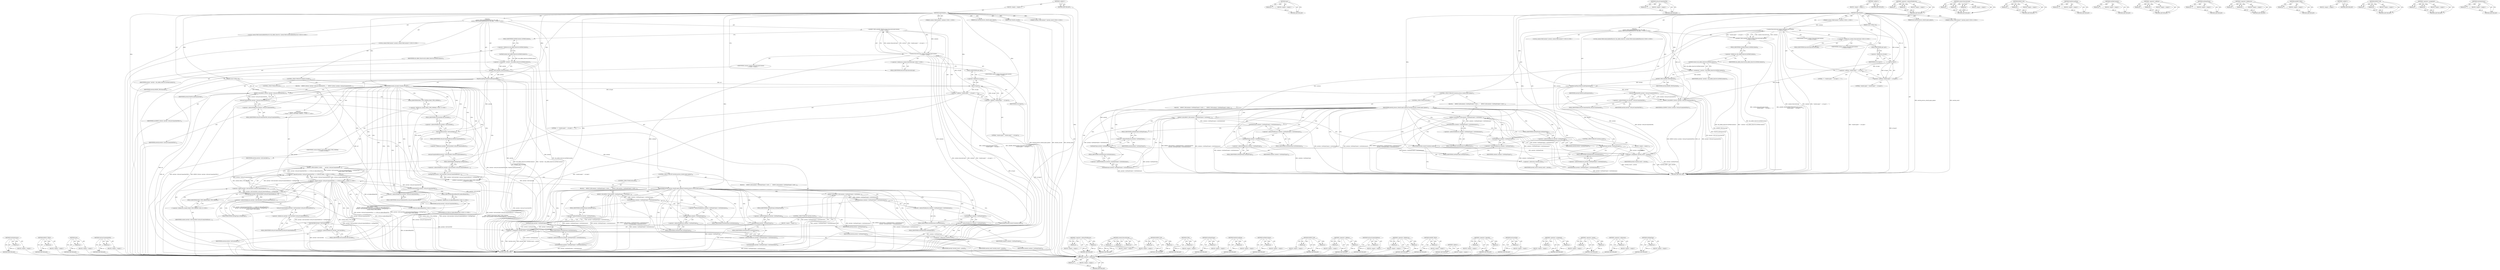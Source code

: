 digraph "GetPageType" {
vulnerable_183 [label=<(METHOD,&lt;operator&gt;.indirection)>];
vulnerable_184 [label=<(PARAM,p1)>];
vulnerable_185 [label=<(BLOCK,&lt;empty&gt;,&lt;empty&gt;)>];
vulnerable_186 [label=<(METHOD_RETURN,ANY)>];
vulnerable_139 [label=<(METHOD,spec)>];
vulnerable_140 [label=<(PARAM,p1)>];
vulnerable_141 [label=<(BLOCK,&lt;empty&gt;,&lt;empty&gt;)>];
vulnerable_142 [label=<(METHOD_RETURN,ANY)>];
vulnerable_161 [label=<(METHOD,GetLastCommittedURL)>];
vulnerable_162 [label=<(PARAM,p1)>];
vulnerable_163 [label=<(BLOCK,&lt;empty&gt;,&lt;empty&gt;)>];
vulnerable_164 [label=<(METHOD_RETURN,ANY)>];
vulnerable_6 [label=<(METHOD,&lt;global&gt;)<SUB>1</SUB>>];
vulnerable_7 [label=<(BLOCK,&lt;empty&gt;,&lt;empty&gt;)<SUB>1</SUB>>];
vulnerable_8 [label=<(METHOD,OpenWindow)<SUB>1</SUB>>];
vulnerable_9 [label="<(PARAM,content::WebContents* contents)<SUB>1</SUB>>"];
vulnerable_10 [label=<(PARAM,const GURL&amp; url)<SUB>2</SUB>>];
vulnerable_11 [label=<(PARAM,bool newtab_process_should_equal_opener)<SUB>3</SUB>>];
vulnerable_12 [label="<(PARAM,content::WebContents** newtab_result)<SUB>4</SUB>>"];
vulnerable_13 [label="<(BLOCK,{
   content::WebContentsAddedObserver tab_adde...,{
   content::WebContentsAddedObserver tab_adde...)<SUB>4</SUB>>"];
vulnerable_14 [label="<(LOCAL,content.WebContentsAddedObserver tab_added_observer: content.WebContentsAddedObserver)<SUB>5</SUB>>"];
vulnerable_15 [label="<(ASSERT_TRUE,ASSERT_TRUE(content::ExecuteScript(contents,
  ...)<SUB>6</SUB>>"];
vulnerable_16 [label="<(content.ExecuteScript,content::ExecuteScript(contents,
              ...)<SUB>6</SUB>>"];
vulnerable_17 [label="<(&lt;operator&gt;.fieldAccess,content::ExecuteScript)<SUB>6</SUB>>"];
vulnerable_18 [label="<(IDENTIFIER,content,content::ExecuteScript(contents,
              ...)<SUB>6</SUB>>"];
vulnerable_19 [label=<(FIELD_IDENTIFIER,ExecuteScript,ExecuteScript)<SUB>6</SUB>>];
vulnerable_20 [label="<(IDENTIFIER,contents,content::ExecuteScript(contents,
              ...)<SUB>6</SUB>>"];
vulnerable_21 [label=<(&lt;operator&gt;.addition,&quot;window.open('&quot; + url.spec() + &quot;');&quot;)<SUB>7</SUB>>];
vulnerable_22 [label=<(&lt;operator&gt;.addition,&quot;window.open('&quot; + url.spec())<SUB>7</SUB>>];
vulnerable_23 [label=<(LITERAL,&quot;window.open('&quot;,&quot;window.open('&quot; + url.spec())<SUB>7</SUB>>];
vulnerable_24 [label=<(spec,url.spec())<SUB>7</SUB>>];
vulnerable_25 [label=<(&lt;operator&gt;.fieldAccess,url.spec)<SUB>7</SUB>>];
vulnerable_26 [label=<(IDENTIFIER,url,url.spec())<SUB>7</SUB>>];
vulnerable_27 [label=<(FIELD_IDENTIFIER,spec,spec)<SUB>7</SUB>>];
vulnerable_28 [label=<(LITERAL,&quot;');&quot;,&quot;window.open('&quot; + url.spec() + &quot;');&quot;)<SUB>7</SUB>>];
vulnerable_29 [label="<(LOCAL,content.WebContents* newtab: content.WebContents*)<SUB>8</SUB>>"];
vulnerable_30 [label=<(&lt;operator&gt;.assignment,* newtab = tab_added_observer.GetWebContents())<SUB>8</SUB>>];
vulnerable_31 [label=<(IDENTIFIER,newtab,* newtab = tab_added_observer.GetWebContents())<SUB>8</SUB>>];
vulnerable_32 [label=<(GetWebContents,tab_added_observer.GetWebContents())<SUB>8</SUB>>];
vulnerable_33 [label=<(&lt;operator&gt;.fieldAccess,tab_added_observer.GetWebContents)<SUB>8</SUB>>];
vulnerable_34 [label=<(IDENTIFIER,tab_added_observer,tab_added_observer.GetWebContents())<SUB>8</SUB>>];
vulnerable_35 [label=<(FIELD_IDENTIFIER,GetWebContents,GetWebContents)<SUB>8</SUB>>];
vulnerable_36 [label=<(ASSERT_TRUE,ASSERT_TRUE(newtab))<SUB>9</SUB>>];
vulnerable_37 [label=<(IDENTIFIER,newtab,ASSERT_TRUE(newtab))<SUB>9</SUB>>];
vulnerable_38 [label=<(WaitForLoadStop,WaitForLoadStop(newtab))<SUB>10</SUB>>];
vulnerable_39 [label=<(IDENTIFIER,newtab,WaitForLoadStop(newtab))<SUB>10</SUB>>];
vulnerable_40 [label=<(EXPECT_EQ,EXPECT_EQ(url, newtab-&gt;GetLastCommittedURL()))<SUB>11</SUB>>];
vulnerable_41 [label=<(IDENTIFIER,url,EXPECT_EQ(url, newtab-&gt;GetLastCommittedURL()))<SUB>11</SUB>>];
vulnerable_42 [label=<(GetLastCommittedURL,newtab-&gt;GetLastCommittedURL())<SUB>11</SUB>>];
vulnerable_43 [label=<(&lt;operator&gt;.indirectFieldAccess,newtab-&gt;GetLastCommittedURL)<SUB>11</SUB>>];
vulnerable_44 [label=<(IDENTIFIER,newtab,newtab-&gt;GetLastCommittedURL())<SUB>11</SUB>>];
vulnerable_45 [label=<(FIELD_IDENTIFIER,GetLastCommittedURL,GetLastCommittedURL)<SUB>11</SUB>>];
vulnerable_46 [label=<(CONTROL_STRUCTURE,IF,if (newtab_process_should_equal_opener))<SUB>12</SUB>>];
vulnerable_47 [label=<(IDENTIFIER,newtab_process_should_equal_opener,if (newtab_process_should_equal_opener))<SUB>12</SUB>>];
vulnerable_48 [label=<(BLOCK,{
     EXPECT_EQ(contents-&gt;GetMainFrame()-&gt;GetS...,{
     EXPECT_EQ(contents-&gt;GetMainFrame()-&gt;GetS...)<SUB>12</SUB>>];
vulnerable_49 [label=<(EXPECT_EQ,EXPECT_EQ(contents-&gt;GetMainFrame()-&gt;GetSiteInst...)<SUB>13</SUB>>];
vulnerable_50 [label=<(GetSiteInstance,contents-&gt;GetMainFrame()-&gt;GetSiteInstance())<SUB>13</SUB>>];
vulnerable_51 [label=<(&lt;operator&gt;.indirectFieldAccess,contents-&gt;GetMainFrame()-&gt;GetSiteInstance)<SUB>13</SUB>>];
vulnerable_52 [label=<(GetMainFrame,contents-&gt;GetMainFrame())<SUB>13</SUB>>];
vulnerable_53 [label=<(&lt;operator&gt;.indirectFieldAccess,contents-&gt;GetMainFrame)<SUB>13</SUB>>];
vulnerable_54 [label=<(IDENTIFIER,contents,contents-&gt;GetMainFrame())<SUB>13</SUB>>];
vulnerable_55 [label=<(FIELD_IDENTIFIER,GetMainFrame,GetMainFrame)<SUB>13</SUB>>];
vulnerable_56 [label=<(FIELD_IDENTIFIER,GetSiteInstance,GetSiteInstance)<SUB>13</SUB>>];
vulnerable_57 [label=<(GetSiteInstance,newtab-&gt;GetMainFrame()-&gt;GetSiteInstance())<SUB>14</SUB>>];
vulnerable_58 [label=<(&lt;operator&gt;.indirectFieldAccess,newtab-&gt;GetMainFrame()-&gt;GetSiteInstance)<SUB>14</SUB>>];
vulnerable_59 [label=<(GetMainFrame,newtab-&gt;GetMainFrame())<SUB>14</SUB>>];
vulnerable_60 [label=<(&lt;operator&gt;.indirectFieldAccess,newtab-&gt;GetMainFrame)<SUB>14</SUB>>];
vulnerable_61 [label=<(IDENTIFIER,newtab,newtab-&gt;GetMainFrame())<SUB>14</SUB>>];
vulnerable_62 [label=<(FIELD_IDENTIFIER,GetMainFrame,GetMainFrame)<SUB>14</SUB>>];
vulnerable_63 [label=<(FIELD_IDENTIFIER,GetSiteInstance,GetSiteInstance)<SUB>14</SUB>>];
vulnerable_64 [label=<(CONTROL_STRUCTURE,ELSE,else)<SUB>15</SUB>>];
vulnerable_65 [label=<(BLOCK,{
    EXPECT_NE(contents-&gt;GetMainFrame()-&gt;GetSi...,{
    EXPECT_NE(contents-&gt;GetMainFrame()-&gt;GetSi...)<SUB>15</SUB>>];
vulnerable_66 [label=<(EXPECT_NE,EXPECT_NE(contents-&gt;GetMainFrame()-&gt;GetSiteInst...)<SUB>16</SUB>>];
vulnerable_67 [label=<(GetSiteInstance,contents-&gt;GetMainFrame()-&gt;GetSiteInstance())<SUB>16</SUB>>];
vulnerable_68 [label=<(&lt;operator&gt;.indirectFieldAccess,contents-&gt;GetMainFrame()-&gt;GetSiteInstance)<SUB>16</SUB>>];
vulnerable_69 [label=<(GetMainFrame,contents-&gt;GetMainFrame())<SUB>16</SUB>>];
vulnerable_70 [label=<(&lt;operator&gt;.indirectFieldAccess,contents-&gt;GetMainFrame)<SUB>16</SUB>>];
vulnerable_71 [label=<(IDENTIFIER,contents,contents-&gt;GetMainFrame())<SUB>16</SUB>>];
vulnerable_72 [label=<(FIELD_IDENTIFIER,GetMainFrame,GetMainFrame)<SUB>16</SUB>>];
vulnerable_73 [label=<(FIELD_IDENTIFIER,GetSiteInstance,GetSiteInstance)<SUB>16</SUB>>];
vulnerable_74 [label=<(GetSiteInstance,newtab-&gt;GetMainFrame()-&gt;GetSiteInstance())<SUB>17</SUB>>];
vulnerable_75 [label=<(&lt;operator&gt;.indirectFieldAccess,newtab-&gt;GetMainFrame()-&gt;GetSiteInstance)<SUB>17</SUB>>];
vulnerable_76 [label=<(GetMainFrame,newtab-&gt;GetMainFrame())<SUB>17</SUB>>];
vulnerable_77 [label=<(&lt;operator&gt;.indirectFieldAccess,newtab-&gt;GetMainFrame)<SUB>17</SUB>>];
vulnerable_78 [label=<(IDENTIFIER,newtab,newtab-&gt;GetMainFrame())<SUB>17</SUB>>];
vulnerable_79 [label=<(FIELD_IDENTIFIER,GetMainFrame,GetMainFrame)<SUB>17</SUB>>];
vulnerable_80 [label=<(FIELD_IDENTIFIER,GetSiteInstance,GetSiteInstance)<SUB>17</SUB>>];
vulnerable_81 [label=<(CONTROL_STRUCTURE,IF,if (newtab_result))<SUB>20</SUB>>];
vulnerable_82 [label=<(IDENTIFIER,newtab_result,if (newtab_result))<SUB>20</SUB>>];
vulnerable_83 [label=<(BLOCK,&lt;empty&gt;,&lt;empty&gt;)<SUB>21</SUB>>];
vulnerable_84 [label=<(&lt;operator&gt;.assignment,*newtab_result = newtab)<SUB>21</SUB>>];
vulnerable_85 [label=<(&lt;operator&gt;.indirection,*newtab_result)<SUB>21</SUB>>];
vulnerable_86 [label=<(IDENTIFIER,newtab_result,*newtab_result = newtab)<SUB>21</SUB>>];
vulnerable_87 [label=<(IDENTIFIER,newtab,*newtab_result = newtab)<SUB>21</SUB>>];
vulnerable_88 [label=<(METHOD_RETURN,void)<SUB>1</SUB>>];
vulnerable_90 [label=<(METHOD_RETURN,ANY)<SUB>1</SUB>>];
vulnerable_165 [label=<(METHOD,&lt;operator&gt;.indirectFieldAccess)>];
vulnerable_166 [label=<(PARAM,p1)>];
vulnerable_167 [label=<(PARAM,p2)>];
vulnerable_168 [label=<(BLOCK,&lt;empty&gt;,&lt;empty&gt;)>];
vulnerable_169 [label=<(METHOD_RETURN,ANY)>];
vulnerable_123 [label=<(METHOD,content.ExecuteScript)>];
vulnerable_124 [label=<(PARAM,p1)>];
vulnerable_125 [label=<(PARAM,p2)>];
vulnerable_126 [label=<(PARAM,p3)>];
vulnerable_127 [label=<(BLOCK,&lt;empty&gt;,&lt;empty&gt;)>];
vulnerable_128 [label=<(METHOD_RETURN,ANY)>];
vulnerable_156 [label=<(METHOD,EXPECT_EQ)>];
vulnerable_157 [label=<(PARAM,p1)>];
vulnerable_158 [label=<(PARAM,p2)>];
vulnerable_159 [label=<(BLOCK,&lt;empty&gt;,&lt;empty&gt;)>];
vulnerable_160 [label=<(METHOD_RETURN,ANY)>];
vulnerable_152 [label=<(METHOD,WaitForLoadStop)>];
vulnerable_153 [label=<(PARAM,p1)>];
vulnerable_154 [label=<(BLOCK,&lt;empty&gt;,&lt;empty&gt;)>];
vulnerable_155 [label=<(METHOD_RETURN,ANY)>];
vulnerable_148 [label=<(METHOD,GetWebContents)>];
vulnerable_149 [label=<(PARAM,p1)>];
vulnerable_150 [label=<(BLOCK,&lt;empty&gt;,&lt;empty&gt;)>];
vulnerable_151 [label=<(METHOD_RETURN,ANY)>];
vulnerable_134 [label=<(METHOD,&lt;operator&gt;.addition)>];
vulnerable_135 [label=<(PARAM,p1)>];
vulnerable_136 [label=<(PARAM,p2)>];
vulnerable_137 [label=<(BLOCK,&lt;empty&gt;,&lt;empty&gt;)>];
vulnerable_138 [label=<(METHOD_RETURN,ANY)>];
vulnerable_174 [label=<(METHOD,GetMainFrame)>];
vulnerable_175 [label=<(PARAM,p1)>];
vulnerable_176 [label=<(BLOCK,&lt;empty&gt;,&lt;empty&gt;)>];
vulnerable_177 [label=<(METHOD_RETURN,ANY)>];
vulnerable_129 [label=<(METHOD,&lt;operator&gt;.fieldAccess)>];
vulnerable_130 [label=<(PARAM,p1)>];
vulnerable_131 [label=<(PARAM,p2)>];
vulnerable_132 [label=<(BLOCK,&lt;empty&gt;,&lt;empty&gt;)>];
vulnerable_133 [label=<(METHOD_RETURN,ANY)>];
vulnerable_119 [label=<(METHOD,ASSERT_TRUE)>];
vulnerable_120 [label=<(PARAM,p1)>];
vulnerable_121 [label=<(BLOCK,&lt;empty&gt;,&lt;empty&gt;)>];
vulnerable_122 [label=<(METHOD_RETURN,ANY)>];
vulnerable_113 [label=<(METHOD,&lt;global&gt;)<SUB>1</SUB>>];
vulnerable_114 [label=<(BLOCK,&lt;empty&gt;,&lt;empty&gt;)>];
vulnerable_115 [label=<(METHOD_RETURN,ANY)>];
vulnerable_178 [label=<(METHOD,EXPECT_NE)>];
vulnerable_179 [label=<(PARAM,p1)>];
vulnerable_180 [label=<(PARAM,p2)>];
vulnerable_181 [label=<(BLOCK,&lt;empty&gt;,&lt;empty&gt;)>];
vulnerable_182 [label=<(METHOD_RETURN,ANY)>];
vulnerable_143 [label=<(METHOD,&lt;operator&gt;.assignment)>];
vulnerable_144 [label=<(PARAM,p1)>];
vulnerable_145 [label=<(PARAM,p2)>];
vulnerable_146 [label=<(BLOCK,&lt;empty&gt;,&lt;empty&gt;)>];
vulnerable_147 [label=<(METHOD_RETURN,ANY)>];
vulnerable_170 [label=<(METHOD,GetSiteInstance)>];
vulnerable_171 [label=<(PARAM,p1)>];
vulnerable_172 [label=<(BLOCK,&lt;empty&gt;,&lt;empty&gt;)>];
vulnerable_173 [label=<(METHOD_RETURN,ANY)>];
fixed_245 [label=<(METHOD,GetSiteInstance)>];
fixed_246 [label=<(PARAM,p1)>];
fixed_247 [label=<(BLOCK,&lt;empty&gt;,&lt;empty&gt;)>];
fixed_248 [label=<(METHOD_RETURN,ANY)>];
fixed_227 [label=<(METHOD,EXPECT_TRUE)>];
fixed_228 [label=<(PARAM,p1)>];
fixed_229 [label=<(BLOCK,&lt;empty&gt;,&lt;empty&gt;)>];
fixed_230 [label=<(METHOD_RETURN,ANY)>];
fixed_184 [label=<(METHOD,spec)>];
fixed_185 [label=<(PARAM,p1)>];
fixed_186 [label=<(BLOCK,&lt;empty&gt;,&lt;empty&gt;)>];
fixed_187 [label=<(METHOD_RETURN,ANY)>];
fixed_206 [label=<(METHOD,GetLastCommittedURL)>];
fixed_207 [label=<(PARAM,p1)>];
fixed_208 [label=<(BLOCK,&lt;empty&gt;,&lt;empty&gt;)>];
fixed_209 [label=<(METHOD_RETURN,ANY)>];
fixed_6 [label=<(METHOD,&lt;global&gt;)<SUB>1</SUB>>];
fixed_7 [label=<(BLOCK,&lt;empty&gt;,&lt;empty&gt;)<SUB>1</SUB>>];
fixed_8 [label=<(METHOD,OpenWindow)<SUB>1</SUB>>];
fixed_9 [label="<(PARAM,content::WebContents* contents)<SUB>1</SUB>>"];
fixed_10 [label=<(PARAM,const GURL&amp; url)<SUB>2</SUB>>];
fixed_11 [label=<(PARAM,bool newtab_process_should_equal_opener)<SUB>3</SUB>>];
fixed_12 [label=<(PARAM,bool should_succeed)<SUB>4</SUB>>];
fixed_13 [label="<(PARAM,content::WebContents** newtab_result)<SUB>5</SUB>>"];
fixed_14 [label="<(BLOCK,{
   content::WebContentsAddedObserver tab_adde...,{
   content::WebContentsAddedObserver tab_adde...)<SUB>5</SUB>>"];
fixed_15 [label="<(LOCAL,content.WebContentsAddedObserver tab_added_observer: content.WebContentsAddedObserver)<SUB>6</SUB>>"];
fixed_16 [label="<(ASSERT_TRUE,ASSERT_TRUE(content::ExecuteScript(contents,
  ...)<SUB>7</SUB>>"];
fixed_17 [label="<(content.ExecuteScript,content::ExecuteScript(contents,
              ...)<SUB>7</SUB>>"];
fixed_18 [label="<(&lt;operator&gt;.fieldAccess,content::ExecuteScript)<SUB>7</SUB>>"];
fixed_19 [label="<(IDENTIFIER,content,content::ExecuteScript(contents,
              ...)<SUB>7</SUB>>"];
fixed_20 [label=<(FIELD_IDENTIFIER,ExecuteScript,ExecuteScript)<SUB>7</SUB>>];
fixed_21 [label="<(IDENTIFIER,contents,content::ExecuteScript(contents,
              ...)<SUB>7</SUB>>"];
fixed_22 [label=<(&lt;operator&gt;.addition,&quot;window.open('&quot; + url.spec() + &quot;');&quot;)<SUB>8</SUB>>];
fixed_23 [label=<(&lt;operator&gt;.addition,&quot;window.open('&quot; + url.spec())<SUB>8</SUB>>];
fixed_24 [label=<(LITERAL,&quot;window.open('&quot;,&quot;window.open('&quot; + url.spec())<SUB>8</SUB>>];
fixed_25 [label=<(spec,url.spec())<SUB>8</SUB>>];
fixed_26 [label=<(&lt;operator&gt;.fieldAccess,url.spec)<SUB>8</SUB>>];
fixed_27 [label=<(IDENTIFIER,url,url.spec())<SUB>8</SUB>>];
fixed_28 [label=<(FIELD_IDENTIFIER,spec,spec)<SUB>8</SUB>>];
fixed_29 [label=<(LITERAL,&quot;');&quot;,&quot;window.open('&quot; + url.spec() + &quot;');&quot;)<SUB>8</SUB>>];
fixed_30 [label="<(LOCAL,content.WebContents* newtab: content.WebContents*)<SUB>9</SUB>>"];
fixed_31 [label=<(&lt;operator&gt;.assignment,* newtab = tab_added_observer.GetWebContents())<SUB>9</SUB>>];
fixed_32 [label=<(IDENTIFIER,newtab,* newtab = tab_added_observer.GetWebContents())<SUB>9</SUB>>];
fixed_33 [label=<(GetWebContents,tab_added_observer.GetWebContents())<SUB>9</SUB>>];
fixed_34 [label=<(&lt;operator&gt;.fieldAccess,tab_added_observer.GetWebContents)<SUB>9</SUB>>];
fixed_35 [label=<(IDENTIFIER,tab_added_observer,tab_added_observer.GetWebContents())<SUB>9</SUB>>];
fixed_36 [label=<(FIELD_IDENTIFIER,GetWebContents,GetWebContents)<SUB>9</SUB>>];
fixed_37 [label=<(ASSERT_TRUE,ASSERT_TRUE(newtab))<SUB>10</SUB>>];
fixed_38 [label=<(IDENTIFIER,newtab,ASSERT_TRUE(newtab))<SUB>10</SUB>>];
fixed_39 [label=<(WaitForLoadStop,WaitForLoadStop(newtab))<SUB>11</SUB>>];
fixed_40 [label=<(IDENTIFIER,newtab,WaitForLoadStop(newtab))<SUB>11</SUB>>];
fixed_41 [label=<(CONTROL_STRUCTURE,IF,if (should_succeed))<SUB>13</SUB>>];
fixed_42 [label=<(IDENTIFIER,should_succeed,if (should_succeed))<SUB>13</SUB>>];
fixed_43 [label=<(BLOCK,{
    EXPECT_EQ(url, newtab-&gt;GetLastCommittedUR...,{
    EXPECT_EQ(url, newtab-&gt;GetLastCommittedUR...)<SUB>13</SUB>>];
fixed_44 [label=<(EXPECT_EQ,EXPECT_EQ(url, newtab-&gt;GetLastCommittedURL()))<SUB>14</SUB>>];
fixed_45 [label=<(IDENTIFIER,url,EXPECT_EQ(url, newtab-&gt;GetLastCommittedURL()))<SUB>14</SUB>>];
fixed_46 [label=<(GetLastCommittedURL,newtab-&gt;GetLastCommittedURL())<SUB>14</SUB>>];
fixed_47 [label=<(&lt;operator&gt;.indirectFieldAccess,newtab-&gt;GetLastCommittedURL)<SUB>14</SUB>>];
fixed_48 [label=<(IDENTIFIER,newtab,newtab-&gt;GetLastCommittedURL())<SUB>14</SUB>>];
fixed_49 [label=<(FIELD_IDENTIFIER,GetLastCommittedURL,GetLastCommittedURL)<SUB>14</SUB>>];
fixed_50 [label="<(EXPECT_EQ,EXPECT_EQ(content::PAGE_TYPE_NORMAL,
          ...)<SUB>15</SUB>>"];
fixed_51 [label="<(&lt;operator&gt;.fieldAccess,content::PAGE_TYPE_NORMAL)<SUB>15</SUB>>"];
fixed_52 [label="<(IDENTIFIER,content,EXPECT_EQ(content::PAGE_TYPE_NORMAL,
          ...)<SUB>15</SUB>>"];
fixed_53 [label=<(FIELD_IDENTIFIER,PAGE_TYPE_NORMAL,PAGE_TYPE_NORMAL)<SUB>15</SUB>>];
fixed_54 [label=<(GetPageType,newtab-&gt;GetController().GetLastCommittedEntry()...)<SUB>16</SUB>>];
fixed_55 [label=<(&lt;operator&gt;.indirectFieldAccess,newtab-&gt;GetController().GetLastCommittedEntry()...)<SUB>16</SUB>>];
fixed_56 [label=<(GetLastCommittedEntry,newtab-&gt;GetController().GetLastCommittedEntry())<SUB>16</SUB>>];
fixed_57 [label=<(&lt;operator&gt;.fieldAccess,newtab-&gt;GetController().GetLastCommittedEntry)<SUB>16</SUB>>];
fixed_58 [label=<(GetController,newtab-&gt;GetController())<SUB>16</SUB>>];
fixed_59 [label=<(&lt;operator&gt;.indirectFieldAccess,newtab-&gt;GetController)<SUB>16</SUB>>];
fixed_60 [label=<(IDENTIFIER,newtab,newtab-&gt;GetController())<SUB>16</SUB>>];
fixed_61 [label=<(FIELD_IDENTIFIER,GetController,GetController)<SUB>16</SUB>>];
fixed_62 [label=<(FIELD_IDENTIFIER,GetLastCommittedEntry,GetLastCommittedEntry)<SUB>16</SUB>>];
fixed_63 [label=<(FIELD_IDENTIFIER,GetPageType,GetPageType)<SUB>16</SUB>>];
fixed_64 [label=<(CONTROL_STRUCTURE,ELSE,else)<SUB>17</SUB>>];
fixed_65 [label="<(BLOCK,{
    // &quot;Failure&quot; comes in two forms: redirect...,{
    // &quot;Failure&quot; comes in two forms: redirect...)<SUB>17</SUB>>"];
fixed_66 [label=<(EXPECT_TRUE,EXPECT_TRUE(
        newtab-&gt;GetLastCommittedUR...)<SUB>20</SUB>>];
fixed_67 [label="<(&lt;operator&gt;.logicalOr,newtab-&gt;GetLastCommittedURL() == GURL(url::kAbo...)<SUB>21</SUB>>"];
fixed_68 [label="<(&lt;operator&gt;.equals,newtab-&gt;GetLastCommittedURL() == GURL(url::kAbo...)<SUB>21</SUB>>"];
fixed_69 [label=<(GetLastCommittedURL,newtab-&gt;GetLastCommittedURL())<SUB>21</SUB>>];
fixed_70 [label=<(&lt;operator&gt;.indirectFieldAccess,newtab-&gt;GetLastCommittedURL)<SUB>21</SUB>>];
fixed_71 [label=<(IDENTIFIER,newtab,newtab-&gt;GetLastCommittedURL())<SUB>21</SUB>>];
fixed_72 [label=<(FIELD_IDENTIFIER,GetLastCommittedURL,GetLastCommittedURL)<SUB>21</SUB>>];
fixed_73 [label="<(GURL,GURL(url::kAboutBlankURL))<SUB>21</SUB>>"];
fixed_74 [label="<(&lt;operator&gt;.fieldAccess,url::kAboutBlankURL)<SUB>21</SUB>>"];
fixed_75 [label="<(IDENTIFIER,url,GURL(url::kAboutBlankURL))<SUB>21</SUB>>"];
fixed_76 [label=<(FIELD_IDENTIFIER,kAboutBlankURL,kAboutBlankURL)<SUB>21</SUB>>];
fixed_77 [label=<(&lt;operator&gt;.equals,newtab-&gt;GetController().GetLastCommittedEntry()...)<SUB>22</SUB>>];
fixed_78 [label=<(GetPageType,newtab-&gt;GetController().GetLastCommittedEntry()...)<SUB>22</SUB>>];
fixed_79 [label=<(&lt;operator&gt;.indirectFieldAccess,newtab-&gt;GetController().GetLastCommittedEntry()...)<SUB>22</SUB>>];
fixed_80 [label=<(GetLastCommittedEntry,newtab-&gt;GetController().GetLastCommittedEntry())<SUB>22</SUB>>];
fixed_81 [label=<(&lt;operator&gt;.fieldAccess,newtab-&gt;GetController().GetLastCommittedEntry)<SUB>22</SUB>>];
fixed_82 [label=<(GetController,newtab-&gt;GetController())<SUB>22</SUB>>];
fixed_83 [label=<(&lt;operator&gt;.indirectFieldAccess,newtab-&gt;GetController)<SUB>22</SUB>>];
fixed_84 [label=<(IDENTIFIER,newtab,newtab-&gt;GetController())<SUB>22</SUB>>];
fixed_85 [label=<(FIELD_IDENTIFIER,GetController,GetController)<SUB>22</SUB>>];
fixed_86 [label=<(FIELD_IDENTIFIER,GetLastCommittedEntry,GetLastCommittedEntry)<SUB>22</SUB>>];
fixed_87 [label=<(FIELD_IDENTIFIER,GetPageType,GetPageType)<SUB>22</SUB>>];
fixed_88 [label="<(&lt;operator&gt;.fieldAccess,content::PAGE_TYPE_ERROR)<SUB>23</SUB>>"];
fixed_89 [label=<(IDENTIFIER,content,newtab-&gt;GetController().GetLastCommittedEntry()...)<SUB>23</SUB>>];
fixed_90 [label=<(FIELD_IDENTIFIER,PAGE_TYPE_ERROR,PAGE_TYPE_ERROR)<SUB>23</SUB>>];
fixed_91 [label=<(CONTROL_STRUCTURE,IF,if (newtab_process_should_equal_opener))<SUB>26</SUB>>];
fixed_92 [label=<(IDENTIFIER,newtab_process_should_equal_opener,if (newtab_process_should_equal_opener))<SUB>26</SUB>>];
fixed_93 [label=<(BLOCK,{
     EXPECT_EQ(contents-&gt;GetMainFrame()-&gt;GetS...,{
     EXPECT_EQ(contents-&gt;GetMainFrame()-&gt;GetS...)<SUB>26</SUB>>];
fixed_94 [label=<(EXPECT_EQ,EXPECT_EQ(contents-&gt;GetMainFrame()-&gt;GetSiteInst...)<SUB>27</SUB>>];
fixed_95 [label=<(GetSiteInstance,contents-&gt;GetMainFrame()-&gt;GetSiteInstance())<SUB>27</SUB>>];
fixed_96 [label=<(&lt;operator&gt;.indirectFieldAccess,contents-&gt;GetMainFrame()-&gt;GetSiteInstance)<SUB>27</SUB>>];
fixed_97 [label=<(GetMainFrame,contents-&gt;GetMainFrame())<SUB>27</SUB>>];
fixed_98 [label=<(&lt;operator&gt;.indirectFieldAccess,contents-&gt;GetMainFrame)<SUB>27</SUB>>];
fixed_99 [label=<(IDENTIFIER,contents,contents-&gt;GetMainFrame())<SUB>27</SUB>>];
fixed_100 [label=<(FIELD_IDENTIFIER,GetMainFrame,GetMainFrame)<SUB>27</SUB>>];
fixed_101 [label=<(FIELD_IDENTIFIER,GetSiteInstance,GetSiteInstance)<SUB>27</SUB>>];
fixed_102 [label=<(GetSiteInstance,newtab-&gt;GetMainFrame()-&gt;GetSiteInstance())<SUB>28</SUB>>];
fixed_103 [label=<(&lt;operator&gt;.indirectFieldAccess,newtab-&gt;GetMainFrame()-&gt;GetSiteInstance)<SUB>28</SUB>>];
fixed_104 [label=<(GetMainFrame,newtab-&gt;GetMainFrame())<SUB>28</SUB>>];
fixed_105 [label=<(&lt;operator&gt;.indirectFieldAccess,newtab-&gt;GetMainFrame)<SUB>28</SUB>>];
fixed_106 [label=<(IDENTIFIER,newtab,newtab-&gt;GetMainFrame())<SUB>28</SUB>>];
fixed_107 [label=<(FIELD_IDENTIFIER,GetMainFrame,GetMainFrame)<SUB>28</SUB>>];
fixed_108 [label=<(FIELD_IDENTIFIER,GetSiteInstance,GetSiteInstance)<SUB>28</SUB>>];
fixed_109 [label=<(CONTROL_STRUCTURE,ELSE,else)<SUB>29</SUB>>];
fixed_110 [label=<(BLOCK,{
    EXPECT_NE(contents-&gt;GetMainFrame()-&gt;GetSi...,{
    EXPECT_NE(contents-&gt;GetMainFrame()-&gt;GetSi...)<SUB>29</SUB>>];
fixed_111 [label=<(EXPECT_NE,EXPECT_NE(contents-&gt;GetMainFrame()-&gt;GetSiteInst...)<SUB>30</SUB>>];
fixed_112 [label=<(GetSiteInstance,contents-&gt;GetMainFrame()-&gt;GetSiteInstance())<SUB>30</SUB>>];
fixed_113 [label=<(&lt;operator&gt;.indirectFieldAccess,contents-&gt;GetMainFrame()-&gt;GetSiteInstance)<SUB>30</SUB>>];
fixed_114 [label=<(GetMainFrame,contents-&gt;GetMainFrame())<SUB>30</SUB>>];
fixed_115 [label=<(&lt;operator&gt;.indirectFieldAccess,contents-&gt;GetMainFrame)<SUB>30</SUB>>];
fixed_116 [label=<(IDENTIFIER,contents,contents-&gt;GetMainFrame())<SUB>30</SUB>>];
fixed_117 [label=<(FIELD_IDENTIFIER,GetMainFrame,GetMainFrame)<SUB>30</SUB>>];
fixed_118 [label=<(FIELD_IDENTIFIER,GetSiteInstance,GetSiteInstance)<SUB>30</SUB>>];
fixed_119 [label=<(GetSiteInstance,newtab-&gt;GetMainFrame()-&gt;GetSiteInstance())<SUB>31</SUB>>];
fixed_120 [label=<(&lt;operator&gt;.indirectFieldAccess,newtab-&gt;GetMainFrame()-&gt;GetSiteInstance)<SUB>31</SUB>>];
fixed_121 [label=<(GetMainFrame,newtab-&gt;GetMainFrame())<SUB>31</SUB>>];
fixed_122 [label=<(&lt;operator&gt;.indirectFieldAccess,newtab-&gt;GetMainFrame)<SUB>31</SUB>>];
fixed_123 [label=<(IDENTIFIER,newtab,newtab-&gt;GetMainFrame())<SUB>31</SUB>>];
fixed_124 [label=<(FIELD_IDENTIFIER,GetMainFrame,GetMainFrame)<SUB>31</SUB>>];
fixed_125 [label=<(FIELD_IDENTIFIER,GetSiteInstance,GetSiteInstance)<SUB>31</SUB>>];
fixed_126 [label=<(CONTROL_STRUCTURE,IF,if (newtab_result))<SUB>34</SUB>>];
fixed_127 [label=<(IDENTIFIER,newtab_result,if (newtab_result))<SUB>34</SUB>>];
fixed_128 [label=<(BLOCK,&lt;empty&gt;,&lt;empty&gt;)<SUB>35</SUB>>];
fixed_129 [label=<(&lt;operator&gt;.assignment,*newtab_result = newtab)<SUB>35</SUB>>];
fixed_130 [label=<(&lt;operator&gt;.indirection,*newtab_result)<SUB>35</SUB>>];
fixed_131 [label=<(IDENTIFIER,newtab_result,*newtab_result = newtab)<SUB>35</SUB>>];
fixed_132 [label=<(IDENTIFIER,newtab,*newtab_result = newtab)<SUB>35</SUB>>];
fixed_133 [label=<(METHOD_RETURN,void)<SUB>1</SUB>>];
fixed_135 [label=<(METHOD_RETURN,ANY)<SUB>1</SUB>>];
fixed_210 [label=<(METHOD,&lt;operator&gt;.indirectFieldAccess)>];
fixed_211 [label=<(PARAM,p1)>];
fixed_212 [label=<(PARAM,p2)>];
fixed_213 [label=<(BLOCK,&lt;empty&gt;,&lt;empty&gt;)>];
fixed_214 [label=<(METHOD_RETURN,ANY)>];
fixed_168 [label=<(METHOD,content.ExecuteScript)>];
fixed_169 [label=<(PARAM,p1)>];
fixed_170 [label=<(PARAM,p2)>];
fixed_171 [label=<(PARAM,p3)>];
fixed_172 [label=<(BLOCK,&lt;empty&gt;,&lt;empty&gt;)>];
fixed_173 [label=<(METHOD_RETURN,ANY)>];
fixed_201 [label=<(METHOD,EXPECT_EQ)>];
fixed_202 [label=<(PARAM,p1)>];
fixed_203 [label=<(PARAM,p2)>];
fixed_204 [label=<(BLOCK,&lt;empty&gt;,&lt;empty&gt;)>];
fixed_205 [label=<(METHOD_RETURN,ANY)>];
fixed_241 [label=<(METHOD,GURL)>];
fixed_242 [label=<(PARAM,p1)>];
fixed_243 [label=<(BLOCK,&lt;empty&gt;,&lt;empty&gt;)>];
fixed_244 [label=<(METHOD_RETURN,ANY)>];
fixed_249 [label=<(METHOD,GetMainFrame)>];
fixed_250 [label=<(PARAM,p1)>];
fixed_251 [label=<(BLOCK,&lt;empty&gt;,&lt;empty&gt;)>];
fixed_252 [label=<(METHOD_RETURN,ANY)>];
fixed_197 [label=<(METHOD,WaitForLoadStop)>];
fixed_198 [label=<(PARAM,p1)>];
fixed_199 [label=<(BLOCK,&lt;empty&gt;,&lt;empty&gt;)>];
fixed_200 [label=<(METHOD_RETURN,ANY)>];
fixed_193 [label=<(METHOD,GetWebContents)>];
fixed_194 [label=<(PARAM,p1)>];
fixed_195 [label=<(BLOCK,&lt;empty&gt;,&lt;empty&gt;)>];
fixed_196 [label=<(METHOD_RETURN,ANY)>];
fixed_253 [label=<(METHOD,EXPECT_NE)>];
fixed_254 [label=<(PARAM,p1)>];
fixed_255 [label=<(PARAM,p2)>];
fixed_256 [label=<(BLOCK,&lt;empty&gt;,&lt;empty&gt;)>];
fixed_257 [label=<(METHOD_RETURN,ANY)>];
fixed_179 [label=<(METHOD,&lt;operator&gt;.addition)>];
fixed_180 [label=<(PARAM,p1)>];
fixed_181 [label=<(PARAM,p2)>];
fixed_182 [label=<(BLOCK,&lt;empty&gt;,&lt;empty&gt;)>];
fixed_183 [label=<(METHOD_RETURN,ANY)>];
fixed_219 [label=<(METHOD,GetLastCommittedEntry)>];
fixed_220 [label=<(PARAM,p1)>];
fixed_221 [label=<(BLOCK,&lt;empty&gt;,&lt;empty&gt;)>];
fixed_222 [label=<(METHOD_RETURN,ANY)>];
fixed_174 [label=<(METHOD,&lt;operator&gt;.fieldAccess)>];
fixed_175 [label=<(PARAM,p1)>];
fixed_176 [label=<(PARAM,p2)>];
fixed_177 [label=<(BLOCK,&lt;empty&gt;,&lt;empty&gt;)>];
fixed_178 [label=<(METHOD_RETURN,ANY)>];
fixed_164 [label=<(METHOD,ASSERT_TRUE)>];
fixed_165 [label=<(PARAM,p1)>];
fixed_166 [label=<(BLOCK,&lt;empty&gt;,&lt;empty&gt;)>];
fixed_167 [label=<(METHOD_RETURN,ANY)>];
fixed_158 [label=<(METHOD,&lt;global&gt;)<SUB>1</SUB>>];
fixed_159 [label=<(BLOCK,&lt;empty&gt;,&lt;empty&gt;)>];
fixed_160 [label=<(METHOD_RETURN,ANY)>];
fixed_231 [label=<(METHOD,&lt;operator&gt;.logicalOr)>];
fixed_232 [label=<(PARAM,p1)>];
fixed_233 [label=<(PARAM,p2)>];
fixed_234 [label=<(BLOCK,&lt;empty&gt;,&lt;empty&gt;)>];
fixed_235 [label=<(METHOD_RETURN,ANY)>];
fixed_223 [label=<(METHOD,GetController)>];
fixed_224 [label=<(PARAM,p1)>];
fixed_225 [label=<(BLOCK,&lt;empty&gt;,&lt;empty&gt;)>];
fixed_226 [label=<(METHOD_RETURN,ANY)>];
fixed_188 [label=<(METHOD,&lt;operator&gt;.assignment)>];
fixed_189 [label=<(PARAM,p1)>];
fixed_190 [label=<(PARAM,p2)>];
fixed_191 [label=<(BLOCK,&lt;empty&gt;,&lt;empty&gt;)>];
fixed_192 [label=<(METHOD_RETURN,ANY)>];
fixed_236 [label=<(METHOD,&lt;operator&gt;.equals)>];
fixed_237 [label=<(PARAM,p1)>];
fixed_238 [label=<(PARAM,p2)>];
fixed_239 [label=<(BLOCK,&lt;empty&gt;,&lt;empty&gt;)>];
fixed_240 [label=<(METHOD_RETURN,ANY)>];
fixed_258 [label=<(METHOD,&lt;operator&gt;.indirection)>];
fixed_259 [label=<(PARAM,p1)>];
fixed_260 [label=<(BLOCK,&lt;empty&gt;,&lt;empty&gt;)>];
fixed_261 [label=<(METHOD_RETURN,ANY)>];
fixed_215 [label=<(METHOD,GetPageType)>];
fixed_216 [label=<(PARAM,p1)>];
fixed_217 [label=<(BLOCK,&lt;empty&gt;,&lt;empty&gt;)>];
fixed_218 [label=<(METHOD_RETURN,ANY)>];
vulnerable_183 -> vulnerable_184  [key=0, label="AST: "];
vulnerable_183 -> vulnerable_184  [key=1, label="DDG: "];
vulnerable_183 -> vulnerable_185  [key=0, label="AST: "];
vulnerable_183 -> vulnerable_186  [key=0, label="AST: "];
vulnerable_183 -> vulnerable_186  [key=1, label="CFG: "];
vulnerable_184 -> vulnerable_186  [key=0, label="DDG: p1"];
vulnerable_139 -> vulnerable_140  [key=0, label="AST: "];
vulnerable_139 -> vulnerable_140  [key=1, label="DDG: "];
vulnerable_139 -> vulnerable_141  [key=0, label="AST: "];
vulnerable_139 -> vulnerable_142  [key=0, label="AST: "];
vulnerable_139 -> vulnerable_142  [key=1, label="CFG: "];
vulnerable_140 -> vulnerable_142  [key=0, label="DDG: p1"];
vulnerable_161 -> vulnerable_162  [key=0, label="AST: "];
vulnerable_161 -> vulnerable_162  [key=1, label="DDG: "];
vulnerable_161 -> vulnerable_163  [key=0, label="AST: "];
vulnerable_161 -> vulnerable_164  [key=0, label="AST: "];
vulnerable_161 -> vulnerable_164  [key=1, label="CFG: "];
vulnerable_162 -> vulnerable_164  [key=0, label="DDG: p1"];
vulnerable_6 -> vulnerable_7  [key=0, label="AST: "];
vulnerable_6 -> vulnerable_90  [key=0, label="AST: "];
vulnerable_6 -> vulnerable_90  [key=1, label="CFG: "];
vulnerable_7 -> vulnerable_8  [key=0, label="AST: "];
vulnerable_8 -> vulnerable_9  [key=0, label="AST: "];
vulnerable_8 -> vulnerable_9  [key=1, label="DDG: "];
vulnerable_8 -> vulnerable_10  [key=0, label="AST: "];
vulnerable_8 -> vulnerable_10  [key=1, label="DDG: "];
vulnerable_8 -> vulnerable_11  [key=0, label="AST: "];
vulnerable_8 -> vulnerable_11  [key=1, label="DDG: "];
vulnerable_8 -> vulnerable_12  [key=0, label="AST: "];
vulnerable_8 -> vulnerable_12  [key=1, label="DDG: "];
vulnerable_8 -> vulnerable_13  [key=0, label="AST: "];
vulnerable_8 -> vulnerable_88  [key=0, label="AST: "];
vulnerable_8 -> vulnerable_19  [key=0, label="CFG: "];
vulnerable_8 -> vulnerable_36  [key=0, label="DDG: "];
vulnerable_8 -> vulnerable_38  [key=0, label="DDG: "];
vulnerable_8 -> vulnerable_40  [key=0, label="DDG: "];
vulnerable_8 -> vulnerable_47  [key=0, label="DDG: "];
vulnerable_8 -> vulnerable_82  [key=0, label="DDG: "];
vulnerable_8 -> vulnerable_16  [key=0, label="DDG: "];
vulnerable_8 -> vulnerable_84  [key=0, label="DDG: "];
vulnerable_8 -> vulnerable_21  [key=0, label="DDG: "];
vulnerable_8 -> vulnerable_22  [key=0, label="DDG: "];
vulnerable_9 -> vulnerable_16  [key=0, label="DDG: contents"];
vulnerable_10 -> vulnerable_40  [key=0, label="DDG: url"];
vulnerable_10 -> vulnerable_24  [key=0, label="DDG: url"];
vulnerable_11 -> vulnerable_88  [key=0, label="DDG: newtab_process_should_equal_opener"];
vulnerable_12 -> vulnerable_88  [key=0, label="DDG: newtab_result"];
vulnerable_13 -> vulnerable_14  [key=0, label="AST: "];
vulnerable_13 -> vulnerable_15  [key=0, label="AST: "];
vulnerable_13 -> vulnerable_29  [key=0, label="AST: "];
vulnerable_13 -> vulnerable_30  [key=0, label="AST: "];
vulnerable_13 -> vulnerable_36  [key=0, label="AST: "];
vulnerable_13 -> vulnerable_38  [key=0, label="AST: "];
vulnerable_13 -> vulnerable_40  [key=0, label="AST: "];
vulnerable_13 -> vulnerable_46  [key=0, label="AST: "];
vulnerable_13 -> vulnerable_81  [key=0, label="AST: "];
vulnerable_15 -> vulnerable_16  [key=0, label="AST: "];
vulnerable_15 -> vulnerable_35  [key=0, label="CFG: "];
vulnerable_15 -> vulnerable_88  [key=0, label="DDG: content::ExecuteScript(contents,
                                      &quot;window.open('&quot; + url.spec() + &quot;');&quot;)"];
vulnerable_15 -> vulnerable_88  [key=1, label="DDG: ASSERT_TRUE(content::ExecuteScript(contents,
                                      &quot;window.open('&quot; + url.spec() + &quot;');&quot;))"];
vulnerable_16 -> vulnerable_17  [key=0, label="AST: "];
vulnerable_16 -> vulnerable_20  [key=0, label="AST: "];
vulnerable_16 -> vulnerable_21  [key=0, label="AST: "];
vulnerable_16 -> vulnerable_15  [key=0, label="CFG: "];
vulnerable_16 -> vulnerable_15  [key=1, label="DDG: content::ExecuteScript"];
vulnerable_16 -> vulnerable_15  [key=2, label="DDG: contents"];
vulnerable_16 -> vulnerable_15  [key=3, label="DDG: &quot;window.open('&quot; + url.spec() + &quot;');&quot;"];
vulnerable_16 -> vulnerable_88  [key=0, label="DDG: content::ExecuteScript"];
vulnerable_16 -> vulnerable_88  [key=1, label="DDG: contents"];
vulnerable_16 -> vulnerable_88  [key=2, label="DDG: &quot;window.open('&quot; + url.spec() + &quot;');&quot;"];
vulnerable_16 -> vulnerable_52  [key=0, label="DDG: contents"];
vulnerable_16 -> vulnerable_69  [key=0, label="DDG: contents"];
vulnerable_17 -> vulnerable_18  [key=0, label="AST: "];
vulnerable_17 -> vulnerable_19  [key=0, label="AST: "];
vulnerable_17 -> vulnerable_27  [key=0, label="CFG: "];
vulnerable_19 -> vulnerable_17  [key=0, label="CFG: "];
vulnerable_21 -> vulnerable_22  [key=0, label="AST: "];
vulnerable_21 -> vulnerable_28  [key=0, label="AST: "];
vulnerable_21 -> vulnerable_16  [key=0, label="CFG: "];
vulnerable_21 -> vulnerable_88  [key=0, label="DDG: &quot;window.open('&quot; + url.spec()"];
vulnerable_22 -> vulnerable_23  [key=0, label="AST: "];
vulnerable_22 -> vulnerable_24  [key=0, label="AST: "];
vulnerable_22 -> vulnerable_21  [key=0, label="CFG: "];
vulnerable_22 -> vulnerable_88  [key=0, label="DDG: url.spec()"];
vulnerable_24 -> vulnerable_25  [key=0, label="AST: "];
vulnerable_24 -> vulnerable_22  [key=0, label="CFG: "];
vulnerable_24 -> vulnerable_22  [key=1, label="DDG: url.spec"];
vulnerable_24 -> vulnerable_40  [key=0, label="DDG: url.spec"];
vulnerable_24 -> vulnerable_16  [key=0, label="DDG: url.spec"];
vulnerable_24 -> vulnerable_21  [key=0, label="DDG: url.spec"];
vulnerable_25 -> vulnerable_26  [key=0, label="AST: "];
vulnerable_25 -> vulnerable_27  [key=0, label="AST: "];
vulnerable_25 -> vulnerable_24  [key=0, label="CFG: "];
vulnerable_27 -> vulnerable_25  [key=0, label="CFG: "];
vulnerable_30 -> vulnerable_31  [key=0, label="AST: "];
vulnerable_30 -> vulnerable_32  [key=0, label="AST: "];
vulnerable_30 -> vulnerable_36  [key=0, label="CFG: "];
vulnerable_30 -> vulnerable_36  [key=1, label="DDG: newtab"];
vulnerable_30 -> vulnerable_88  [key=0, label="DDG: tab_added_observer.GetWebContents()"];
vulnerable_30 -> vulnerable_88  [key=1, label="DDG: * newtab = tab_added_observer.GetWebContents()"];
vulnerable_32 -> vulnerable_33  [key=0, label="AST: "];
vulnerable_32 -> vulnerable_30  [key=0, label="CFG: "];
vulnerable_32 -> vulnerable_30  [key=1, label="DDG: tab_added_observer.GetWebContents"];
vulnerable_32 -> vulnerable_88  [key=0, label="DDG: tab_added_observer.GetWebContents"];
vulnerable_33 -> vulnerable_34  [key=0, label="AST: "];
vulnerable_33 -> vulnerable_35  [key=0, label="AST: "];
vulnerable_33 -> vulnerable_32  [key=0, label="CFG: "];
vulnerable_35 -> vulnerable_33  [key=0, label="CFG: "];
vulnerable_36 -> vulnerable_37  [key=0, label="AST: "];
vulnerable_36 -> vulnerable_38  [key=0, label="CFG: "];
vulnerable_36 -> vulnerable_38  [key=1, label="DDG: newtab"];
vulnerable_36 -> vulnerable_88  [key=0, label="DDG: ASSERT_TRUE(newtab)"];
vulnerable_38 -> vulnerable_39  [key=0, label="AST: "];
vulnerable_38 -> vulnerable_45  [key=0, label="CFG: "];
vulnerable_38 -> vulnerable_88  [key=0, label="DDG: WaitForLoadStop(newtab)"];
vulnerable_38 -> vulnerable_42  [key=0, label="DDG: newtab"];
vulnerable_38 -> vulnerable_84  [key=0, label="DDG: newtab"];
vulnerable_38 -> vulnerable_59  [key=0, label="DDG: newtab"];
vulnerable_38 -> vulnerable_76  [key=0, label="DDG: newtab"];
vulnerable_40 -> vulnerable_41  [key=0, label="AST: "];
vulnerable_40 -> vulnerable_42  [key=0, label="AST: "];
vulnerable_40 -> vulnerable_47  [key=0, label="CFG: "];
vulnerable_40 -> vulnerable_88  [key=0, label="DDG: url"];
vulnerable_40 -> vulnerable_88  [key=1, label="DDG: newtab-&gt;GetLastCommittedURL()"];
vulnerable_40 -> vulnerable_88  [key=2, label="DDG: EXPECT_EQ(url, newtab-&gt;GetLastCommittedURL())"];
vulnerable_42 -> vulnerable_43  [key=0, label="AST: "];
vulnerable_42 -> vulnerable_40  [key=0, label="CFG: "];
vulnerable_42 -> vulnerable_40  [key=1, label="DDG: newtab-&gt;GetLastCommittedURL"];
vulnerable_42 -> vulnerable_88  [key=0, label="DDG: newtab-&gt;GetLastCommittedURL"];
vulnerable_42 -> vulnerable_84  [key=0, label="DDG: newtab-&gt;GetLastCommittedURL"];
vulnerable_43 -> vulnerable_44  [key=0, label="AST: "];
vulnerable_43 -> vulnerable_45  [key=0, label="AST: "];
vulnerable_43 -> vulnerable_42  [key=0, label="CFG: "];
vulnerable_45 -> vulnerable_43  [key=0, label="CFG: "];
vulnerable_46 -> vulnerable_47  [key=0, label="AST: "];
vulnerable_46 -> vulnerable_48  [key=0, label="AST: "];
vulnerable_46 -> vulnerable_64  [key=0, label="AST: "];
vulnerable_47 -> vulnerable_55  [key=0, label="CFG: "];
vulnerable_47 -> vulnerable_55  [key=1, label="CDG: "];
vulnerable_47 -> vulnerable_72  [key=0, label="CFG: "];
vulnerable_47 -> vulnerable_72  [key=1, label="CDG: "];
vulnerable_47 -> vulnerable_80  [key=0, label="CDG: "];
vulnerable_47 -> vulnerable_58  [key=0, label="CDG: "];
vulnerable_47 -> vulnerable_68  [key=0, label="CDG: "];
vulnerable_47 -> vulnerable_49  [key=0, label="CDG: "];
vulnerable_47 -> vulnerable_60  [key=0, label="CDG: "];
vulnerable_47 -> vulnerable_73  [key=0, label="CDG: "];
vulnerable_47 -> vulnerable_77  [key=0, label="CDG: "];
vulnerable_47 -> vulnerable_51  [key=0, label="CDG: "];
vulnerable_47 -> vulnerable_57  [key=0, label="CDG: "];
vulnerable_47 -> vulnerable_66  [key=0, label="CDG: "];
vulnerable_47 -> vulnerable_75  [key=0, label="CDG: "];
vulnerable_47 -> vulnerable_52  [key=0, label="CDG: "];
vulnerable_47 -> vulnerable_53  [key=0, label="CDG: "];
vulnerable_47 -> vulnerable_56  [key=0, label="CDG: "];
vulnerable_47 -> vulnerable_69  [key=0, label="CDG: "];
vulnerable_47 -> vulnerable_67  [key=0, label="CDG: "];
vulnerable_47 -> vulnerable_70  [key=0, label="CDG: "];
vulnerable_47 -> vulnerable_74  [key=0, label="CDG: "];
vulnerable_47 -> vulnerable_63  [key=0, label="CDG: "];
vulnerable_47 -> vulnerable_76  [key=0, label="CDG: "];
vulnerable_47 -> vulnerable_50  [key=0, label="CDG: "];
vulnerable_47 -> vulnerable_59  [key=0, label="CDG: "];
vulnerable_47 -> vulnerable_62  [key=0, label="CDG: "];
vulnerable_47 -> vulnerable_79  [key=0, label="CDG: "];
vulnerable_48 -> vulnerable_49  [key=0, label="AST: "];
vulnerable_49 -> vulnerable_50  [key=0, label="AST: "];
vulnerable_49 -> vulnerable_57  [key=0, label="AST: "];
vulnerable_49 -> vulnerable_82  [key=0, label="CFG: "];
vulnerable_49 -> vulnerable_88  [key=0, label="DDG: contents-&gt;GetMainFrame()-&gt;GetSiteInstance()"];
vulnerable_49 -> vulnerable_88  [key=1, label="DDG: newtab-&gt;GetMainFrame()-&gt;GetSiteInstance()"];
vulnerable_49 -> vulnerable_88  [key=2, label="DDG: EXPECT_EQ(contents-&gt;GetMainFrame()-&gt;GetSiteInstance(),
               newtab-&gt;GetMainFrame()-&gt;GetSiteInstance())"];
vulnerable_50 -> vulnerable_51  [key=0, label="AST: "];
vulnerable_50 -> vulnerable_62  [key=0, label="CFG: "];
vulnerable_50 -> vulnerable_88  [key=0, label="DDG: contents-&gt;GetMainFrame()-&gt;GetSiteInstance"];
vulnerable_50 -> vulnerable_49  [key=0, label="DDG: contents-&gt;GetMainFrame()-&gt;GetSiteInstance"];
vulnerable_51 -> vulnerable_52  [key=0, label="AST: "];
vulnerable_51 -> vulnerable_56  [key=0, label="AST: "];
vulnerable_51 -> vulnerable_50  [key=0, label="CFG: "];
vulnerable_52 -> vulnerable_53  [key=0, label="AST: "];
vulnerable_52 -> vulnerable_56  [key=0, label="CFG: "];
vulnerable_52 -> vulnerable_88  [key=0, label="DDG: contents-&gt;GetMainFrame"];
vulnerable_53 -> vulnerable_54  [key=0, label="AST: "];
vulnerable_53 -> vulnerable_55  [key=0, label="AST: "];
vulnerable_53 -> vulnerable_52  [key=0, label="CFG: "];
vulnerable_55 -> vulnerable_53  [key=0, label="CFG: "];
vulnerable_56 -> vulnerable_51  [key=0, label="CFG: "];
vulnerable_57 -> vulnerable_58  [key=0, label="AST: "];
vulnerable_57 -> vulnerable_49  [key=0, label="CFG: "];
vulnerable_57 -> vulnerable_49  [key=1, label="DDG: newtab-&gt;GetMainFrame()-&gt;GetSiteInstance"];
vulnerable_57 -> vulnerable_88  [key=0, label="DDG: newtab-&gt;GetMainFrame()-&gt;GetSiteInstance"];
vulnerable_58 -> vulnerable_59  [key=0, label="AST: "];
vulnerable_58 -> vulnerable_63  [key=0, label="AST: "];
vulnerable_58 -> vulnerable_57  [key=0, label="CFG: "];
vulnerable_59 -> vulnerable_60  [key=0, label="AST: "];
vulnerable_59 -> vulnerable_63  [key=0, label="CFG: "];
vulnerable_59 -> vulnerable_88  [key=0, label="DDG: newtab-&gt;GetMainFrame"];
vulnerable_59 -> vulnerable_84  [key=0, label="DDG: newtab-&gt;GetMainFrame"];
vulnerable_60 -> vulnerable_61  [key=0, label="AST: "];
vulnerable_60 -> vulnerable_62  [key=0, label="AST: "];
vulnerable_60 -> vulnerable_59  [key=0, label="CFG: "];
vulnerable_62 -> vulnerable_60  [key=0, label="CFG: "];
vulnerable_63 -> vulnerable_58  [key=0, label="CFG: "];
vulnerable_64 -> vulnerable_65  [key=0, label="AST: "];
vulnerable_65 -> vulnerable_66  [key=0, label="AST: "];
vulnerable_66 -> vulnerable_67  [key=0, label="AST: "];
vulnerable_66 -> vulnerable_74  [key=0, label="AST: "];
vulnerable_66 -> vulnerable_82  [key=0, label="CFG: "];
vulnerable_66 -> vulnerable_88  [key=0, label="DDG: contents-&gt;GetMainFrame()-&gt;GetSiteInstance()"];
vulnerable_66 -> vulnerable_88  [key=1, label="DDG: newtab-&gt;GetMainFrame()-&gt;GetSiteInstance()"];
vulnerable_66 -> vulnerable_88  [key=2, label="DDG: EXPECT_NE(contents-&gt;GetMainFrame()-&gt;GetSiteInstance(),
              newtab-&gt;GetMainFrame()-&gt;GetSiteInstance())"];
vulnerable_67 -> vulnerable_68  [key=0, label="AST: "];
vulnerable_67 -> vulnerable_79  [key=0, label="CFG: "];
vulnerable_67 -> vulnerable_88  [key=0, label="DDG: contents-&gt;GetMainFrame()-&gt;GetSiteInstance"];
vulnerable_67 -> vulnerable_66  [key=0, label="DDG: contents-&gt;GetMainFrame()-&gt;GetSiteInstance"];
vulnerable_68 -> vulnerable_69  [key=0, label="AST: "];
vulnerable_68 -> vulnerable_73  [key=0, label="AST: "];
vulnerable_68 -> vulnerable_67  [key=0, label="CFG: "];
vulnerable_69 -> vulnerable_70  [key=0, label="AST: "];
vulnerable_69 -> vulnerable_73  [key=0, label="CFG: "];
vulnerable_69 -> vulnerable_88  [key=0, label="DDG: contents-&gt;GetMainFrame"];
vulnerable_70 -> vulnerable_71  [key=0, label="AST: "];
vulnerable_70 -> vulnerable_72  [key=0, label="AST: "];
vulnerable_70 -> vulnerable_69  [key=0, label="CFG: "];
vulnerable_72 -> vulnerable_70  [key=0, label="CFG: "];
vulnerable_73 -> vulnerable_68  [key=0, label="CFG: "];
vulnerable_74 -> vulnerable_75  [key=0, label="AST: "];
vulnerable_74 -> vulnerable_66  [key=0, label="CFG: "];
vulnerable_74 -> vulnerable_66  [key=1, label="DDG: newtab-&gt;GetMainFrame()-&gt;GetSiteInstance"];
vulnerable_74 -> vulnerable_88  [key=0, label="DDG: newtab-&gt;GetMainFrame()-&gt;GetSiteInstance"];
vulnerable_75 -> vulnerable_76  [key=0, label="AST: "];
vulnerable_75 -> vulnerable_80  [key=0, label="AST: "];
vulnerable_75 -> vulnerable_74  [key=0, label="CFG: "];
vulnerable_76 -> vulnerable_77  [key=0, label="AST: "];
vulnerable_76 -> vulnerable_80  [key=0, label="CFG: "];
vulnerable_76 -> vulnerable_88  [key=0, label="DDG: newtab-&gt;GetMainFrame"];
vulnerable_76 -> vulnerable_84  [key=0, label="DDG: newtab-&gt;GetMainFrame"];
vulnerable_77 -> vulnerable_78  [key=0, label="AST: "];
vulnerable_77 -> vulnerable_79  [key=0, label="AST: "];
vulnerable_77 -> vulnerable_76  [key=0, label="CFG: "];
vulnerable_79 -> vulnerable_77  [key=0, label="CFG: "];
vulnerable_80 -> vulnerable_75  [key=0, label="CFG: "];
vulnerable_81 -> vulnerable_82  [key=0, label="AST: "];
vulnerable_81 -> vulnerable_83  [key=0, label="AST: "];
vulnerable_82 -> vulnerable_88  [key=0, label="CFG: "];
vulnerable_82 -> vulnerable_85  [key=0, label="CFG: "];
vulnerable_82 -> vulnerable_85  [key=1, label="CDG: "];
vulnerable_82 -> vulnerable_84  [key=0, label="CDG: "];
vulnerable_83 -> vulnerable_84  [key=0, label="AST: "];
vulnerable_84 -> vulnerable_85  [key=0, label="AST: "];
vulnerable_84 -> vulnerable_87  [key=0, label="AST: "];
vulnerable_84 -> vulnerable_88  [key=0, label="CFG: "];
vulnerable_84 -> vulnerable_88  [key=1, label="DDG: *newtab_result"];
vulnerable_84 -> vulnerable_88  [key=2, label="DDG: newtab"];
vulnerable_84 -> vulnerable_88  [key=3, label="DDG: *newtab_result = newtab"];
vulnerable_85 -> vulnerable_86  [key=0, label="AST: "];
vulnerable_85 -> vulnerable_84  [key=0, label="CFG: "];
vulnerable_165 -> vulnerable_166  [key=0, label="AST: "];
vulnerable_165 -> vulnerable_166  [key=1, label="DDG: "];
vulnerable_165 -> vulnerable_168  [key=0, label="AST: "];
vulnerable_165 -> vulnerable_167  [key=0, label="AST: "];
vulnerable_165 -> vulnerable_167  [key=1, label="DDG: "];
vulnerable_165 -> vulnerable_169  [key=0, label="AST: "];
vulnerable_165 -> vulnerable_169  [key=1, label="CFG: "];
vulnerable_166 -> vulnerable_169  [key=0, label="DDG: p1"];
vulnerable_167 -> vulnerable_169  [key=0, label="DDG: p2"];
vulnerable_123 -> vulnerable_124  [key=0, label="AST: "];
vulnerable_123 -> vulnerable_124  [key=1, label="DDG: "];
vulnerable_123 -> vulnerable_127  [key=0, label="AST: "];
vulnerable_123 -> vulnerable_125  [key=0, label="AST: "];
vulnerable_123 -> vulnerable_125  [key=1, label="DDG: "];
vulnerable_123 -> vulnerable_128  [key=0, label="AST: "];
vulnerable_123 -> vulnerable_128  [key=1, label="CFG: "];
vulnerable_123 -> vulnerable_126  [key=0, label="AST: "];
vulnerable_123 -> vulnerable_126  [key=1, label="DDG: "];
vulnerable_124 -> vulnerable_128  [key=0, label="DDG: p1"];
vulnerable_125 -> vulnerable_128  [key=0, label="DDG: p2"];
vulnerable_126 -> vulnerable_128  [key=0, label="DDG: p3"];
vulnerable_156 -> vulnerable_157  [key=0, label="AST: "];
vulnerable_156 -> vulnerable_157  [key=1, label="DDG: "];
vulnerable_156 -> vulnerable_159  [key=0, label="AST: "];
vulnerable_156 -> vulnerable_158  [key=0, label="AST: "];
vulnerable_156 -> vulnerable_158  [key=1, label="DDG: "];
vulnerable_156 -> vulnerable_160  [key=0, label="AST: "];
vulnerable_156 -> vulnerable_160  [key=1, label="CFG: "];
vulnerable_157 -> vulnerable_160  [key=0, label="DDG: p1"];
vulnerable_158 -> vulnerable_160  [key=0, label="DDG: p2"];
vulnerable_152 -> vulnerable_153  [key=0, label="AST: "];
vulnerable_152 -> vulnerable_153  [key=1, label="DDG: "];
vulnerable_152 -> vulnerable_154  [key=0, label="AST: "];
vulnerable_152 -> vulnerable_155  [key=0, label="AST: "];
vulnerable_152 -> vulnerable_155  [key=1, label="CFG: "];
vulnerable_153 -> vulnerable_155  [key=0, label="DDG: p1"];
vulnerable_148 -> vulnerable_149  [key=0, label="AST: "];
vulnerable_148 -> vulnerable_149  [key=1, label="DDG: "];
vulnerable_148 -> vulnerable_150  [key=0, label="AST: "];
vulnerable_148 -> vulnerable_151  [key=0, label="AST: "];
vulnerable_148 -> vulnerable_151  [key=1, label="CFG: "];
vulnerable_149 -> vulnerable_151  [key=0, label="DDG: p1"];
vulnerable_134 -> vulnerable_135  [key=0, label="AST: "];
vulnerable_134 -> vulnerable_135  [key=1, label="DDG: "];
vulnerable_134 -> vulnerable_137  [key=0, label="AST: "];
vulnerable_134 -> vulnerable_136  [key=0, label="AST: "];
vulnerable_134 -> vulnerable_136  [key=1, label="DDG: "];
vulnerable_134 -> vulnerable_138  [key=0, label="AST: "];
vulnerable_134 -> vulnerable_138  [key=1, label="CFG: "];
vulnerable_135 -> vulnerable_138  [key=0, label="DDG: p1"];
vulnerable_136 -> vulnerable_138  [key=0, label="DDG: p2"];
vulnerable_174 -> vulnerable_175  [key=0, label="AST: "];
vulnerable_174 -> vulnerable_175  [key=1, label="DDG: "];
vulnerable_174 -> vulnerable_176  [key=0, label="AST: "];
vulnerable_174 -> vulnerable_177  [key=0, label="AST: "];
vulnerable_174 -> vulnerable_177  [key=1, label="CFG: "];
vulnerable_175 -> vulnerable_177  [key=0, label="DDG: p1"];
vulnerable_129 -> vulnerable_130  [key=0, label="AST: "];
vulnerable_129 -> vulnerable_130  [key=1, label="DDG: "];
vulnerable_129 -> vulnerable_132  [key=0, label="AST: "];
vulnerable_129 -> vulnerable_131  [key=0, label="AST: "];
vulnerable_129 -> vulnerable_131  [key=1, label="DDG: "];
vulnerable_129 -> vulnerable_133  [key=0, label="AST: "];
vulnerable_129 -> vulnerable_133  [key=1, label="CFG: "];
vulnerable_130 -> vulnerable_133  [key=0, label="DDG: p1"];
vulnerable_131 -> vulnerable_133  [key=0, label="DDG: p2"];
vulnerable_119 -> vulnerable_120  [key=0, label="AST: "];
vulnerable_119 -> vulnerable_120  [key=1, label="DDG: "];
vulnerable_119 -> vulnerable_121  [key=0, label="AST: "];
vulnerable_119 -> vulnerable_122  [key=0, label="AST: "];
vulnerable_119 -> vulnerable_122  [key=1, label="CFG: "];
vulnerable_120 -> vulnerable_122  [key=0, label="DDG: p1"];
vulnerable_113 -> vulnerable_114  [key=0, label="AST: "];
vulnerable_113 -> vulnerable_115  [key=0, label="AST: "];
vulnerable_113 -> vulnerable_115  [key=1, label="CFG: "];
vulnerable_178 -> vulnerable_179  [key=0, label="AST: "];
vulnerable_178 -> vulnerable_179  [key=1, label="DDG: "];
vulnerable_178 -> vulnerable_181  [key=0, label="AST: "];
vulnerable_178 -> vulnerable_180  [key=0, label="AST: "];
vulnerable_178 -> vulnerable_180  [key=1, label="DDG: "];
vulnerable_178 -> vulnerable_182  [key=0, label="AST: "];
vulnerable_178 -> vulnerable_182  [key=1, label="CFG: "];
vulnerable_179 -> vulnerable_182  [key=0, label="DDG: p1"];
vulnerable_180 -> vulnerable_182  [key=0, label="DDG: p2"];
vulnerable_143 -> vulnerable_144  [key=0, label="AST: "];
vulnerable_143 -> vulnerable_144  [key=1, label="DDG: "];
vulnerable_143 -> vulnerable_146  [key=0, label="AST: "];
vulnerable_143 -> vulnerable_145  [key=0, label="AST: "];
vulnerable_143 -> vulnerable_145  [key=1, label="DDG: "];
vulnerable_143 -> vulnerable_147  [key=0, label="AST: "];
vulnerable_143 -> vulnerable_147  [key=1, label="CFG: "];
vulnerable_144 -> vulnerable_147  [key=0, label="DDG: p1"];
vulnerable_145 -> vulnerable_147  [key=0, label="DDG: p2"];
vulnerable_170 -> vulnerable_171  [key=0, label="AST: "];
vulnerable_170 -> vulnerable_171  [key=1, label="DDG: "];
vulnerable_170 -> vulnerable_172  [key=0, label="AST: "];
vulnerable_170 -> vulnerable_173  [key=0, label="AST: "];
vulnerable_170 -> vulnerable_173  [key=1, label="CFG: "];
vulnerable_171 -> vulnerable_173  [key=0, label="DDG: p1"];
fixed_245 -> fixed_246  [key=0, label="AST: "];
fixed_245 -> fixed_246  [key=1, label="DDG: "];
fixed_245 -> fixed_247  [key=0, label="AST: "];
fixed_245 -> fixed_248  [key=0, label="AST: "];
fixed_245 -> fixed_248  [key=1, label="CFG: "];
fixed_246 -> fixed_248  [key=0, label="DDG: p1"];
fixed_247 -> vulnerable_183  [key=0];
fixed_248 -> vulnerable_183  [key=0];
fixed_227 -> fixed_228  [key=0, label="AST: "];
fixed_227 -> fixed_228  [key=1, label="DDG: "];
fixed_227 -> fixed_229  [key=0, label="AST: "];
fixed_227 -> fixed_230  [key=0, label="AST: "];
fixed_227 -> fixed_230  [key=1, label="CFG: "];
fixed_228 -> fixed_230  [key=0, label="DDG: p1"];
fixed_229 -> vulnerable_183  [key=0];
fixed_230 -> vulnerable_183  [key=0];
fixed_184 -> fixed_185  [key=0, label="AST: "];
fixed_184 -> fixed_185  [key=1, label="DDG: "];
fixed_184 -> fixed_186  [key=0, label="AST: "];
fixed_184 -> fixed_187  [key=0, label="AST: "];
fixed_184 -> fixed_187  [key=1, label="CFG: "];
fixed_185 -> fixed_187  [key=0, label="DDG: p1"];
fixed_186 -> vulnerable_183  [key=0];
fixed_187 -> vulnerable_183  [key=0];
fixed_206 -> fixed_207  [key=0, label="AST: "];
fixed_206 -> fixed_207  [key=1, label="DDG: "];
fixed_206 -> fixed_208  [key=0, label="AST: "];
fixed_206 -> fixed_209  [key=0, label="AST: "];
fixed_206 -> fixed_209  [key=1, label="CFG: "];
fixed_207 -> fixed_209  [key=0, label="DDG: p1"];
fixed_208 -> vulnerable_183  [key=0];
fixed_209 -> vulnerable_183  [key=0];
fixed_6 -> fixed_7  [key=0, label="AST: "];
fixed_6 -> fixed_135  [key=0, label="AST: "];
fixed_6 -> fixed_135  [key=1, label="CFG: "];
fixed_7 -> fixed_8  [key=0, label="AST: "];
fixed_8 -> fixed_9  [key=0, label="AST: "];
fixed_8 -> fixed_9  [key=1, label="DDG: "];
fixed_8 -> fixed_10  [key=0, label="AST: "];
fixed_8 -> fixed_10  [key=1, label="DDG: "];
fixed_8 -> fixed_11  [key=0, label="AST: "];
fixed_8 -> fixed_11  [key=1, label="DDG: "];
fixed_8 -> fixed_12  [key=0, label="AST: "];
fixed_8 -> fixed_12  [key=1, label="DDG: "];
fixed_8 -> fixed_13  [key=0, label="AST: "];
fixed_8 -> fixed_13  [key=1, label="DDG: "];
fixed_8 -> fixed_14  [key=0, label="AST: "];
fixed_8 -> fixed_133  [key=0, label="AST: "];
fixed_8 -> fixed_20  [key=0, label="CFG: "];
fixed_8 -> fixed_37  [key=0, label="DDG: "];
fixed_8 -> fixed_39  [key=0, label="DDG: "];
fixed_8 -> fixed_42  [key=0, label="DDG: "];
fixed_8 -> fixed_92  [key=0, label="DDG: "];
fixed_8 -> fixed_127  [key=0, label="DDG: "];
fixed_8 -> fixed_17  [key=0, label="DDG: "];
fixed_8 -> fixed_129  [key=0, label="DDG: "];
fixed_8 -> fixed_22  [key=0, label="DDG: "];
fixed_8 -> fixed_44  [key=0, label="DDG: "];
fixed_8 -> fixed_23  [key=0, label="DDG: "];
fixed_9 -> fixed_17  [key=0, label="DDG: contents"];
fixed_10 -> fixed_133  [key=0, label="DDG: url"];
fixed_10 -> fixed_44  [key=0, label="DDG: url"];
fixed_10 -> fixed_25  [key=0, label="DDG: url"];
fixed_10 -> fixed_73  [key=0, label="DDG: url"];
fixed_11 -> fixed_133  [key=0, label="DDG: newtab_process_should_equal_opener"];
fixed_12 -> fixed_133  [key=0, label="DDG: should_succeed"];
fixed_13 -> fixed_133  [key=0, label="DDG: newtab_result"];
fixed_14 -> fixed_15  [key=0, label="AST: "];
fixed_14 -> fixed_16  [key=0, label="AST: "];
fixed_14 -> fixed_30  [key=0, label="AST: "];
fixed_14 -> fixed_31  [key=0, label="AST: "];
fixed_14 -> fixed_37  [key=0, label="AST: "];
fixed_14 -> fixed_39  [key=0, label="AST: "];
fixed_14 -> fixed_41  [key=0, label="AST: "];
fixed_14 -> fixed_91  [key=0, label="AST: "];
fixed_14 -> fixed_126  [key=0, label="AST: "];
fixed_15 -> vulnerable_183  [key=0];
fixed_16 -> fixed_17  [key=0, label="AST: "];
fixed_16 -> fixed_36  [key=0, label="CFG: "];
fixed_16 -> fixed_133  [key=0, label="DDG: content::ExecuteScript(contents,
                                      &quot;window.open('&quot; + url.spec() + &quot;');&quot;)"];
fixed_16 -> fixed_133  [key=1, label="DDG: ASSERT_TRUE(content::ExecuteScript(contents,
                                      &quot;window.open('&quot; + url.spec() + &quot;');&quot;))"];
fixed_17 -> fixed_18  [key=0, label="AST: "];
fixed_17 -> fixed_21  [key=0, label="AST: "];
fixed_17 -> fixed_22  [key=0, label="AST: "];
fixed_17 -> fixed_16  [key=0, label="CFG: "];
fixed_17 -> fixed_16  [key=1, label="DDG: content::ExecuteScript"];
fixed_17 -> fixed_16  [key=2, label="DDG: contents"];
fixed_17 -> fixed_16  [key=3, label="DDG: &quot;window.open('&quot; + url.spec() + &quot;');&quot;"];
fixed_17 -> fixed_133  [key=0, label="DDG: content::ExecuteScript"];
fixed_17 -> fixed_133  [key=1, label="DDG: contents"];
fixed_17 -> fixed_133  [key=2, label="DDG: &quot;window.open('&quot; + url.spec() + &quot;');&quot;"];
fixed_17 -> fixed_97  [key=0, label="DDG: contents"];
fixed_17 -> fixed_114  [key=0, label="DDG: contents"];
fixed_18 -> fixed_19  [key=0, label="AST: "];
fixed_18 -> fixed_20  [key=0, label="AST: "];
fixed_18 -> fixed_28  [key=0, label="CFG: "];
fixed_19 -> vulnerable_183  [key=0];
fixed_20 -> fixed_18  [key=0, label="CFG: "];
fixed_21 -> vulnerable_183  [key=0];
fixed_22 -> fixed_23  [key=0, label="AST: "];
fixed_22 -> fixed_29  [key=0, label="AST: "];
fixed_22 -> fixed_17  [key=0, label="CFG: "];
fixed_22 -> fixed_133  [key=0, label="DDG: &quot;window.open('&quot; + url.spec()"];
fixed_23 -> fixed_24  [key=0, label="AST: "];
fixed_23 -> fixed_25  [key=0, label="AST: "];
fixed_23 -> fixed_22  [key=0, label="CFG: "];
fixed_23 -> fixed_133  [key=0, label="DDG: url.spec()"];
fixed_24 -> vulnerable_183  [key=0];
fixed_25 -> fixed_26  [key=0, label="AST: "];
fixed_25 -> fixed_23  [key=0, label="CFG: "];
fixed_25 -> fixed_23  [key=1, label="DDG: url.spec"];
fixed_25 -> fixed_133  [key=0, label="DDG: url.spec"];
fixed_25 -> fixed_17  [key=0, label="DDG: url.spec"];
fixed_25 -> fixed_22  [key=0, label="DDG: url.spec"];
fixed_25 -> fixed_44  [key=0, label="DDG: url.spec"];
fixed_26 -> fixed_27  [key=0, label="AST: "];
fixed_26 -> fixed_28  [key=0, label="AST: "];
fixed_26 -> fixed_25  [key=0, label="CFG: "];
fixed_27 -> vulnerable_183  [key=0];
fixed_28 -> fixed_26  [key=0, label="CFG: "];
fixed_29 -> vulnerable_183  [key=0];
fixed_30 -> vulnerable_183  [key=0];
fixed_31 -> fixed_32  [key=0, label="AST: "];
fixed_31 -> fixed_33  [key=0, label="AST: "];
fixed_31 -> fixed_37  [key=0, label="CFG: "];
fixed_31 -> fixed_37  [key=1, label="DDG: newtab"];
fixed_31 -> fixed_133  [key=0, label="DDG: tab_added_observer.GetWebContents()"];
fixed_31 -> fixed_133  [key=1, label="DDG: * newtab = tab_added_observer.GetWebContents()"];
fixed_32 -> vulnerable_183  [key=0];
fixed_33 -> fixed_34  [key=0, label="AST: "];
fixed_33 -> fixed_31  [key=0, label="CFG: "];
fixed_33 -> fixed_31  [key=1, label="DDG: tab_added_observer.GetWebContents"];
fixed_33 -> fixed_133  [key=0, label="DDG: tab_added_observer.GetWebContents"];
fixed_34 -> fixed_35  [key=0, label="AST: "];
fixed_34 -> fixed_36  [key=0, label="AST: "];
fixed_34 -> fixed_33  [key=0, label="CFG: "];
fixed_35 -> vulnerable_183  [key=0];
fixed_36 -> fixed_34  [key=0, label="CFG: "];
fixed_37 -> fixed_38  [key=0, label="AST: "];
fixed_37 -> fixed_39  [key=0, label="CFG: "];
fixed_37 -> fixed_39  [key=1, label="DDG: newtab"];
fixed_37 -> fixed_133  [key=0, label="DDG: ASSERT_TRUE(newtab)"];
fixed_38 -> vulnerable_183  [key=0];
fixed_39 -> fixed_40  [key=0, label="AST: "];
fixed_39 -> fixed_42  [key=0, label="CFG: "];
fixed_39 -> fixed_133  [key=0, label="DDG: WaitForLoadStop(newtab)"];
fixed_39 -> fixed_129  [key=0, label="DDG: newtab"];
fixed_39 -> fixed_46  [key=0, label="DDG: newtab"];
fixed_39 -> fixed_104  [key=0, label="DDG: newtab"];
fixed_39 -> fixed_69  [key=0, label="DDG: newtab"];
fixed_39 -> fixed_121  [key=0, label="DDG: newtab"];
fixed_39 -> fixed_58  [key=0, label="DDG: newtab"];
fixed_39 -> fixed_82  [key=0, label="DDG: newtab"];
fixed_40 -> vulnerable_183  [key=0];
fixed_41 -> fixed_42  [key=0, label="AST: "];
fixed_41 -> fixed_43  [key=0, label="AST: "];
fixed_41 -> fixed_64  [key=0, label="AST: "];
fixed_42 -> fixed_49  [key=0, label="CFG: "];
fixed_42 -> fixed_49  [key=1, label="CDG: "];
fixed_42 -> fixed_72  [key=0, label="CFG: "];
fixed_42 -> fixed_72  [key=1, label="CDG: "];
fixed_42 -> fixed_47  [key=0, label="CDG: "];
fixed_42 -> fixed_68  [key=0, label="CDG: "];
fixed_42 -> fixed_73  [key=0, label="CDG: "];
fixed_42 -> fixed_51  [key=0, label="CDG: "];
fixed_42 -> fixed_57  [key=0, label="CDG: "];
fixed_42 -> fixed_66  [key=0, label="CDG: "];
fixed_42 -> fixed_46  [key=0, label="CDG: "];
fixed_42 -> fixed_56  [key=0, label="CDG: "];
fixed_42 -> fixed_69  [key=0, label="CDG: "];
fixed_42 -> fixed_67  [key=0, label="CDG: "];
fixed_42 -> fixed_74  [key=0, label="CDG: "];
fixed_42 -> fixed_76  [key=0, label="CDG: "];
fixed_42 -> fixed_50  [key=0, label="CDG: "];
fixed_42 -> fixed_59  [key=0, label="CDG: "];
fixed_42 -> fixed_44  [key=0, label="CDG: "];
fixed_42 -> fixed_54  [key=0, label="CDG: "];
fixed_42 -> fixed_58  [key=0, label="CDG: "];
fixed_42 -> fixed_61  [key=0, label="CDG: "];
fixed_42 -> fixed_53  [key=0, label="CDG: "];
fixed_42 -> fixed_70  [key=0, label="CDG: "];
fixed_42 -> fixed_63  [key=0, label="CDG: "];
fixed_42 -> fixed_55  [key=0, label="CDG: "];
fixed_42 -> fixed_62  [key=0, label="CDG: "];
fixed_43 -> fixed_44  [key=0, label="AST: "];
fixed_43 -> fixed_50  [key=0, label="AST: "];
fixed_44 -> fixed_45  [key=0, label="AST: "];
fixed_44 -> fixed_46  [key=0, label="AST: "];
fixed_44 -> fixed_53  [key=0, label="CFG: "];
fixed_44 -> fixed_133  [key=0, label="DDG: url"];
fixed_44 -> fixed_133  [key=1, label="DDG: newtab-&gt;GetLastCommittedURL()"];
fixed_44 -> fixed_133  [key=2, label="DDG: EXPECT_EQ(url, newtab-&gt;GetLastCommittedURL())"];
fixed_45 -> vulnerable_183  [key=0];
fixed_46 -> fixed_47  [key=0, label="AST: "];
fixed_46 -> fixed_44  [key=0, label="CFG: "];
fixed_46 -> fixed_44  [key=1, label="DDG: newtab-&gt;GetLastCommittedURL"];
fixed_46 -> fixed_133  [key=0, label="DDG: newtab-&gt;GetLastCommittedURL"];
fixed_46 -> fixed_129  [key=0, label="DDG: newtab-&gt;GetLastCommittedURL"];
fixed_47 -> fixed_48  [key=0, label="AST: "];
fixed_47 -> fixed_49  [key=0, label="AST: "];
fixed_47 -> fixed_46  [key=0, label="CFG: "];
fixed_48 -> vulnerable_183  [key=0];
fixed_49 -> fixed_47  [key=0, label="CFG: "];
fixed_50 -> fixed_51  [key=0, label="AST: "];
fixed_50 -> fixed_54  [key=0, label="AST: "];
fixed_50 -> fixed_92  [key=0, label="CFG: "];
fixed_50 -> fixed_133  [key=0, label="DDG: content::PAGE_TYPE_NORMAL"];
fixed_50 -> fixed_133  [key=1, label="DDG: newtab-&gt;GetController().GetLastCommittedEntry()-&gt;GetPageType()"];
fixed_50 -> fixed_133  [key=2, label="DDG: EXPECT_EQ(content::PAGE_TYPE_NORMAL,
              newtab-&gt;GetController().GetLastCommittedEntry()-&gt;GetPageType())"];
fixed_51 -> fixed_52  [key=0, label="AST: "];
fixed_51 -> fixed_53  [key=0, label="AST: "];
fixed_51 -> fixed_61  [key=0, label="CFG: "];
fixed_52 -> vulnerable_183  [key=0];
fixed_53 -> fixed_51  [key=0, label="CFG: "];
fixed_54 -> fixed_55  [key=0, label="AST: "];
fixed_54 -> fixed_50  [key=0, label="CFG: "];
fixed_54 -> fixed_50  [key=1, label="DDG: newtab-&gt;GetController().GetLastCommittedEntry()-&gt;GetPageType"];
fixed_54 -> fixed_133  [key=0, label="DDG: newtab-&gt;GetController().GetLastCommittedEntry()-&gt;GetPageType"];
fixed_55 -> fixed_56  [key=0, label="AST: "];
fixed_55 -> fixed_63  [key=0, label="AST: "];
fixed_55 -> fixed_54  [key=0, label="CFG: "];
fixed_56 -> fixed_57  [key=0, label="AST: "];
fixed_56 -> fixed_63  [key=0, label="CFG: "];
fixed_57 -> fixed_58  [key=0, label="AST: "];
fixed_57 -> fixed_62  [key=0, label="AST: "];
fixed_57 -> fixed_56  [key=0, label="CFG: "];
fixed_58 -> fixed_59  [key=0, label="AST: "];
fixed_58 -> fixed_62  [key=0, label="CFG: "];
fixed_58 -> fixed_133  [key=0, label="DDG: newtab-&gt;GetController"];
fixed_58 -> fixed_129  [key=0, label="DDG: newtab-&gt;GetController"];
fixed_59 -> fixed_60  [key=0, label="AST: "];
fixed_59 -> fixed_61  [key=0, label="AST: "];
fixed_59 -> fixed_58  [key=0, label="CFG: "];
fixed_60 -> vulnerable_183  [key=0];
fixed_61 -> fixed_59  [key=0, label="CFG: "];
fixed_62 -> fixed_57  [key=0, label="CFG: "];
fixed_63 -> fixed_55  [key=0, label="CFG: "];
fixed_64 -> fixed_65  [key=0, label="AST: "];
fixed_65 -> fixed_66  [key=0, label="AST: "];
fixed_66 -> fixed_67  [key=0, label="AST: "];
fixed_66 -> fixed_92  [key=0, label="CFG: "];
fixed_66 -> fixed_133  [key=0, label="DDG: newtab-&gt;GetLastCommittedURL() == GURL(url::kAboutBlankURL) ||
        newtab-&gt;GetController().GetLastCommittedEntry()-&gt;GetPageType() ==
            content::PAGE_TYPE_ERROR"];
fixed_66 -> fixed_133  [key=1, label="DDG: EXPECT_TRUE(
        newtab-&gt;GetLastCommittedURL() == GURL(url::kAboutBlankURL) ||
        newtab-&gt;GetController().GetLastCommittedEntry()-&gt;GetPageType() ==
            content::PAGE_TYPE_ERROR)"];
fixed_67 -> fixed_68  [key=0, label="AST: "];
fixed_67 -> fixed_77  [key=0, label="AST: "];
fixed_67 -> fixed_66  [key=0, label="CFG: "];
fixed_67 -> fixed_66  [key=1, label="DDG: newtab-&gt;GetLastCommittedURL() == GURL(url::kAboutBlankURL)"];
fixed_67 -> fixed_66  [key=2, label="DDG: newtab-&gt;GetController().GetLastCommittedEntry()-&gt;GetPageType() ==
            content::PAGE_TYPE_ERROR"];
fixed_67 -> fixed_133  [key=0, label="DDG: newtab-&gt;GetLastCommittedURL() == GURL(url::kAboutBlankURL)"];
fixed_67 -> fixed_133  [key=1, label="DDG: newtab-&gt;GetController().GetLastCommittedEntry()-&gt;GetPageType() ==
            content::PAGE_TYPE_ERROR"];
fixed_68 -> fixed_69  [key=0, label="AST: "];
fixed_68 -> fixed_73  [key=0, label="AST: "];
fixed_68 -> fixed_67  [key=0, label="CFG: "];
fixed_68 -> fixed_67  [key=1, label="DDG: newtab-&gt;GetLastCommittedURL()"];
fixed_68 -> fixed_67  [key=2, label="DDG: GURL(url::kAboutBlankURL)"];
fixed_68 -> fixed_85  [key=0, label="CFG: "];
fixed_68 -> fixed_85  [key=1, label="CDG: "];
fixed_68 -> fixed_133  [key=0, label="DDG: newtab-&gt;GetLastCommittedURL()"];
fixed_68 -> fixed_133  [key=1, label="DDG: GURL(url::kAboutBlankURL)"];
fixed_68 -> fixed_77  [key=0, label="CDG: "];
fixed_68 -> fixed_81  [key=0, label="CDG: "];
fixed_68 -> fixed_87  [key=0, label="CDG: "];
fixed_68 -> fixed_82  [key=0, label="CDG: "];
fixed_68 -> fixed_90  [key=0, label="CDG: "];
fixed_68 -> fixed_79  [key=0, label="CDG: "];
fixed_68 -> fixed_80  [key=0, label="CDG: "];
fixed_68 -> fixed_83  [key=0, label="CDG: "];
fixed_68 -> fixed_88  [key=0, label="CDG: "];
fixed_68 -> fixed_78  [key=0, label="CDG: "];
fixed_68 -> fixed_86  [key=0, label="CDG: "];
fixed_69 -> fixed_70  [key=0, label="AST: "];
fixed_69 -> fixed_76  [key=0, label="CFG: "];
fixed_69 -> fixed_133  [key=0, label="DDG: newtab-&gt;GetLastCommittedURL"];
fixed_69 -> fixed_129  [key=0, label="DDG: newtab-&gt;GetLastCommittedURL"];
fixed_69 -> fixed_68  [key=0, label="DDG: newtab-&gt;GetLastCommittedURL"];
fixed_70 -> fixed_71  [key=0, label="AST: "];
fixed_70 -> fixed_72  [key=0, label="AST: "];
fixed_70 -> fixed_69  [key=0, label="CFG: "];
fixed_71 -> vulnerable_183  [key=0];
fixed_72 -> fixed_70  [key=0, label="CFG: "];
fixed_73 -> fixed_74  [key=0, label="AST: "];
fixed_73 -> fixed_68  [key=0, label="CFG: "];
fixed_73 -> fixed_68  [key=1, label="DDG: url::kAboutBlankURL"];
fixed_73 -> fixed_133  [key=0, label="DDG: url::kAboutBlankURL"];
fixed_74 -> fixed_75  [key=0, label="AST: "];
fixed_74 -> fixed_76  [key=0, label="AST: "];
fixed_74 -> fixed_73  [key=0, label="CFG: "];
fixed_75 -> vulnerable_183  [key=0];
fixed_76 -> fixed_74  [key=0, label="CFG: "];
fixed_77 -> fixed_78  [key=0, label="AST: "];
fixed_77 -> fixed_88  [key=0, label="AST: "];
fixed_77 -> fixed_67  [key=0, label="CFG: "];
fixed_77 -> fixed_67  [key=1, label="DDG: newtab-&gt;GetController().GetLastCommittedEntry()-&gt;GetPageType()"];
fixed_77 -> fixed_67  [key=2, label="DDG: content::PAGE_TYPE_ERROR"];
fixed_77 -> fixed_133  [key=0, label="DDG: newtab-&gt;GetController().GetLastCommittedEntry()-&gt;GetPageType()"];
fixed_77 -> fixed_133  [key=1, label="DDG: content::PAGE_TYPE_ERROR"];
fixed_78 -> fixed_79  [key=0, label="AST: "];
fixed_78 -> fixed_90  [key=0, label="CFG: "];
fixed_78 -> fixed_133  [key=0, label="DDG: newtab-&gt;GetController().GetLastCommittedEntry()-&gt;GetPageType"];
fixed_78 -> fixed_77  [key=0, label="DDG: newtab-&gt;GetController().GetLastCommittedEntry()-&gt;GetPageType"];
fixed_79 -> fixed_80  [key=0, label="AST: "];
fixed_79 -> fixed_87  [key=0, label="AST: "];
fixed_79 -> fixed_78  [key=0, label="CFG: "];
fixed_80 -> fixed_81  [key=0, label="AST: "];
fixed_80 -> fixed_87  [key=0, label="CFG: "];
fixed_81 -> fixed_82  [key=0, label="AST: "];
fixed_81 -> fixed_86  [key=0, label="AST: "];
fixed_81 -> fixed_80  [key=0, label="CFG: "];
fixed_82 -> fixed_83  [key=0, label="AST: "];
fixed_82 -> fixed_86  [key=0, label="CFG: "];
fixed_82 -> fixed_133  [key=0, label="DDG: newtab-&gt;GetController"];
fixed_82 -> fixed_129  [key=0, label="DDG: newtab-&gt;GetController"];
fixed_83 -> fixed_84  [key=0, label="AST: "];
fixed_83 -> fixed_85  [key=0, label="AST: "];
fixed_83 -> fixed_82  [key=0, label="CFG: "];
fixed_84 -> vulnerable_183  [key=0];
fixed_85 -> fixed_83  [key=0, label="CFG: "];
fixed_86 -> fixed_81  [key=0, label="CFG: "];
fixed_87 -> fixed_79  [key=0, label="CFG: "];
fixed_88 -> fixed_89  [key=0, label="AST: "];
fixed_88 -> fixed_90  [key=0, label="AST: "];
fixed_88 -> fixed_77  [key=0, label="CFG: "];
fixed_89 -> vulnerable_183  [key=0];
fixed_90 -> fixed_88  [key=0, label="CFG: "];
fixed_91 -> fixed_92  [key=0, label="AST: "];
fixed_91 -> fixed_93  [key=0, label="AST: "];
fixed_91 -> fixed_109  [key=0, label="AST: "];
fixed_92 -> fixed_100  [key=0, label="CFG: "];
fixed_92 -> fixed_100  [key=1, label="CDG: "];
fixed_92 -> fixed_117  [key=0, label="CFG: "];
fixed_92 -> fixed_117  [key=1, label="CDG: "];
fixed_92 -> fixed_107  [key=0, label="CDG: "];
fixed_92 -> fixed_94  [key=0, label="CDG: "];
fixed_92 -> fixed_115  [key=0, label="CDG: "];
fixed_92 -> fixed_96  [key=0, label="CDG: "];
fixed_92 -> fixed_98  [key=0, label="CDG: "];
fixed_92 -> fixed_120  [key=0, label="CDG: "];
fixed_92 -> fixed_113  [key=0, label="CDG: "];
fixed_92 -> fixed_122  [key=0, label="CDG: "];
fixed_92 -> fixed_102  [key=0, label="CDG: "];
fixed_92 -> fixed_114  [key=0, label="CDG: "];
fixed_92 -> fixed_103  [key=0, label="CDG: "];
fixed_92 -> fixed_104  [key=0, label="CDG: "];
fixed_92 -> fixed_119  [key=0, label="CDG: "];
fixed_92 -> fixed_121  [key=0, label="CDG: "];
fixed_92 -> fixed_95  [key=0, label="CDG: "];
fixed_92 -> fixed_97  [key=0, label="CDG: "];
fixed_92 -> fixed_112  [key=0, label="CDG: "];
fixed_92 -> fixed_101  [key=0, label="CDG: "];
fixed_92 -> fixed_105  [key=0, label="CDG: "];
fixed_92 -> fixed_118  [key=0, label="CDG: "];
fixed_92 -> fixed_124  [key=0, label="CDG: "];
fixed_92 -> fixed_108  [key=0, label="CDG: "];
fixed_92 -> fixed_125  [key=0, label="CDG: "];
fixed_92 -> fixed_111  [key=0, label="CDG: "];
fixed_93 -> fixed_94  [key=0, label="AST: "];
fixed_94 -> fixed_95  [key=0, label="AST: "];
fixed_94 -> fixed_102  [key=0, label="AST: "];
fixed_94 -> fixed_127  [key=0, label="CFG: "];
fixed_94 -> fixed_133  [key=0, label="DDG: contents-&gt;GetMainFrame()-&gt;GetSiteInstance()"];
fixed_94 -> fixed_133  [key=1, label="DDG: newtab-&gt;GetMainFrame()-&gt;GetSiteInstance()"];
fixed_94 -> fixed_133  [key=2, label="DDG: EXPECT_EQ(contents-&gt;GetMainFrame()-&gt;GetSiteInstance(),
               newtab-&gt;GetMainFrame()-&gt;GetSiteInstance())"];
fixed_95 -> fixed_96  [key=0, label="AST: "];
fixed_95 -> fixed_107  [key=0, label="CFG: "];
fixed_95 -> fixed_133  [key=0, label="DDG: contents-&gt;GetMainFrame()-&gt;GetSiteInstance"];
fixed_95 -> fixed_94  [key=0, label="DDG: contents-&gt;GetMainFrame()-&gt;GetSiteInstance"];
fixed_96 -> fixed_97  [key=0, label="AST: "];
fixed_96 -> fixed_101  [key=0, label="AST: "];
fixed_96 -> fixed_95  [key=0, label="CFG: "];
fixed_97 -> fixed_98  [key=0, label="AST: "];
fixed_97 -> fixed_101  [key=0, label="CFG: "];
fixed_97 -> fixed_133  [key=0, label="DDG: contents-&gt;GetMainFrame"];
fixed_98 -> fixed_99  [key=0, label="AST: "];
fixed_98 -> fixed_100  [key=0, label="AST: "];
fixed_98 -> fixed_97  [key=0, label="CFG: "];
fixed_99 -> vulnerable_183  [key=0];
fixed_100 -> fixed_98  [key=0, label="CFG: "];
fixed_101 -> fixed_96  [key=0, label="CFG: "];
fixed_102 -> fixed_103  [key=0, label="AST: "];
fixed_102 -> fixed_94  [key=0, label="CFG: "];
fixed_102 -> fixed_94  [key=1, label="DDG: newtab-&gt;GetMainFrame()-&gt;GetSiteInstance"];
fixed_102 -> fixed_133  [key=0, label="DDG: newtab-&gt;GetMainFrame()-&gt;GetSiteInstance"];
fixed_103 -> fixed_104  [key=0, label="AST: "];
fixed_103 -> fixed_108  [key=0, label="AST: "];
fixed_103 -> fixed_102  [key=0, label="CFG: "];
fixed_104 -> fixed_105  [key=0, label="AST: "];
fixed_104 -> fixed_108  [key=0, label="CFG: "];
fixed_104 -> fixed_133  [key=0, label="DDG: newtab-&gt;GetMainFrame"];
fixed_104 -> fixed_129  [key=0, label="DDG: newtab-&gt;GetMainFrame"];
fixed_105 -> fixed_106  [key=0, label="AST: "];
fixed_105 -> fixed_107  [key=0, label="AST: "];
fixed_105 -> fixed_104  [key=0, label="CFG: "];
fixed_106 -> vulnerable_183  [key=0];
fixed_107 -> fixed_105  [key=0, label="CFG: "];
fixed_108 -> fixed_103  [key=0, label="CFG: "];
fixed_109 -> fixed_110  [key=0, label="AST: "];
fixed_110 -> fixed_111  [key=0, label="AST: "];
fixed_111 -> fixed_112  [key=0, label="AST: "];
fixed_111 -> fixed_119  [key=0, label="AST: "];
fixed_111 -> fixed_127  [key=0, label="CFG: "];
fixed_111 -> fixed_133  [key=0, label="DDG: contents-&gt;GetMainFrame()-&gt;GetSiteInstance()"];
fixed_111 -> fixed_133  [key=1, label="DDG: newtab-&gt;GetMainFrame()-&gt;GetSiteInstance()"];
fixed_111 -> fixed_133  [key=2, label="DDG: EXPECT_NE(contents-&gt;GetMainFrame()-&gt;GetSiteInstance(),
              newtab-&gt;GetMainFrame()-&gt;GetSiteInstance())"];
fixed_112 -> fixed_113  [key=0, label="AST: "];
fixed_112 -> fixed_124  [key=0, label="CFG: "];
fixed_112 -> fixed_133  [key=0, label="DDG: contents-&gt;GetMainFrame()-&gt;GetSiteInstance"];
fixed_112 -> fixed_111  [key=0, label="DDG: contents-&gt;GetMainFrame()-&gt;GetSiteInstance"];
fixed_113 -> fixed_114  [key=0, label="AST: "];
fixed_113 -> fixed_118  [key=0, label="AST: "];
fixed_113 -> fixed_112  [key=0, label="CFG: "];
fixed_114 -> fixed_115  [key=0, label="AST: "];
fixed_114 -> fixed_118  [key=0, label="CFG: "];
fixed_114 -> fixed_133  [key=0, label="DDG: contents-&gt;GetMainFrame"];
fixed_115 -> fixed_116  [key=0, label="AST: "];
fixed_115 -> fixed_117  [key=0, label="AST: "];
fixed_115 -> fixed_114  [key=0, label="CFG: "];
fixed_116 -> vulnerable_183  [key=0];
fixed_117 -> fixed_115  [key=0, label="CFG: "];
fixed_118 -> fixed_113  [key=0, label="CFG: "];
fixed_119 -> fixed_120  [key=0, label="AST: "];
fixed_119 -> fixed_111  [key=0, label="CFG: "];
fixed_119 -> fixed_111  [key=1, label="DDG: newtab-&gt;GetMainFrame()-&gt;GetSiteInstance"];
fixed_119 -> fixed_133  [key=0, label="DDG: newtab-&gt;GetMainFrame()-&gt;GetSiteInstance"];
fixed_120 -> fixed_121  [key=0, label="AST: "];
fixed_120 -> fixed_125  [key=0, label="AST: "];
fixed_120 -> fixed_119  [key=0, label="CFG: "];
fixed_121 -> fixed_122  [key=0, label="AST: "];
fixed_121 -> fixed_125  [key=0, label="CFG: "];
fixed_121 -> fixed_133  [key=0, label="DDG: newtab-&gt;GetMainFrame"];
fixed_121 -> fixed_129  [key=0, label="DDG: newtab-&gt;GetMainFrame"];
fixed_122 -> fixed_123  [key=0, label="AST: "];
fixed_122 -> fixed_124  [key=0, label="AST: "];
fixed_122 -> fixed_121  [key=0, label="CFG: "];
fixed_123 -> vulnerable_183  [key=0];
fixed_124 -> fixed_122  [key=0, label="CFG: "];
fixed_125 -> fixed_120  [key=0, label="CFG: "];
fixed_126 -> fixed_127  [key=0, label="AST: "];
fixed_126 -> fixed_128  [key=0, label="AST: "];
fixed_127 -> fixed_133  [key=0, label="CFG: "];
fixed_127 -> fixed_130  [key=0, label="CFG: "];
fixed_127 -> fixed_130  [key=1, label="CDG: "];
fixed_127 -> fixed_129  [key=0, label="CDG: "];
fixed_128 -> fixed_129  [key=0, label="AST: "];
fixed_129 -> fixed_130  [key=0, label="AST: "];
fixed_129 -> fixed_132  [key=0, label="AST: "];
fixed_129 -> fixed_133  [key=0, label="CFG: "];
fixed_129 -> fixed_133  [key=1, label="DDG: *newtab_result"];
fixed_129 -> fixed_133  [key=2, label="DDG: newtab"];
fixed_129 -> fixed_133  [key=3, label="DDG: *newtab_result = newtab"];
fixed_130 -> fixed_131  [key=0, label="AST: "];
fixed_130 -> fixed_129  [key=0, label="CFG: "];
fixed_131 -> vulnerable_183  [key=0];
fixed_132 -> vulnerable_183  [key=0];
fixed_133 -> vulnerable_183  [key=0];
fixed_135 -> vulnerable_183  [key=0];
fixed_210 -> fixed_211  [key=0, label="AST: "];
fixed_210 -> fixed_211  [key=1, label="DDG: "];
fixed_210 -> fixed_213  [key=0, label="AST: "];
fixed_210 -> fixed_212  [key=0, label="AST: "];
fixed_210 -> fixed_212  [key=1, label="DDG: "];
fixed_210 -> fixed_214  [key=0, label="AST: "];
fixed_210 -> fixed_214  [key=1, label="CFG: "];
fixed_211 -> fixed_214  [key=0, label="DDG: p1"];
fixed_212 -> fixed_214  [key=0, label="DDG: p2"];
fixed_213 -> vulnerable_183  [key=0];
fixed_214 -> vulnerable_183  [key=0];
fixed_168 -> fixed_169  [key=0, label="AST: "];
fixed_168 -> fixed_169  [key=1, label="DDG: "];
fixed_168 -> fixed_172  [key=0, label="AST: "];
fixed_168 -> fixed_170  [key=0, label="AST: "];
fixed_168 -> fixed_170  [key=1, label="DDG: "];
fixed_168 -> fixed_173  [key=0, label="AST: "];
fixed_168 -> fixed_173  [key=1, label="CFG: "];
fixed_168 -> fixed_171  [key=0, label="AST: "];
fixed_168 -> fixed_171  [key=1, label="DDG: "];
fixed_169 -> fixed_173  [key=0, label="DDG: p1"];
fixed_170 -> fixed_173  [key=0, label="DDG: p2"];
fixed_171 -> fixed_173  [key=0, label="DDG: p3"];
fixed_172 -> vulnerable_183  [key=0];
fixed_173 -> vulnerable_183  [key=0];
fixed_201 -> fixed_202  [key=0, label="AST: "];
fixed_201 -> fixed_202  [key=1, label="DDG: "];
fixed_201 -> fixed_204  [key=0, label="AST: "];
fixed_201 -> fixed_203  [key=0, label="AST: "];
fixed_201 -> fixed_203  [key=1, label="DDG: "];
fixed_201 -> fixed_205  [key=0, label="AST: "];
fixed_201 -> fixed_205  [key=1, label="CFG: "];
fixed_202 -> fixed_205  [key=0, label="DDG: p1"];
fixed_203 -> fixed_205  [key=0, label="DDG: p2"];
fixed_204 -> vulnerable_183  [key=0];
fixed_205 -> vulnerable_183  [key=0];
fixed_241 -> fixed_242  [key=0, label="AST: "];
fixed_241 -> fixed_242  [key=1, label="DDG: "];
fixed_241 -> fixed_243  [key=0, label="AST: "];
fixed_241 -> fixed_244  [key=0, label="AST: "];
fixed_241 -> fixed_244  [key=1, label="CFG: "];
fixed_242 -> fixed_244  [key=0, label="DDG: p1"];
fixed_243 -> vulnerable_183  [key=0];
fixed_244 -> vulnerable_183  [key=0];
fixed_249 -> fixed_250  [key=0, label="AST: "];
fixed_249 -> fixed_250  [key=1, label="DDG: "];
fixed_249 -> fixed_251  [key=0, label="AST: "];
fixed_249 -> fixed_252  [key=0, label="AST: "];
fixed_249 -> fixed_252  [key=1, label="CFG: "];
fixed_250 -> fixed_252  [key=0, label="DDG: p1"];
fixed_251 -> vulnerable_183  [key=0];
fixed_252 -> vulnerable_183  [key=0];
fixed_197 -> fixed_198  [key=0, label="AST: "];
fixed_197 -> fixed_198  [key=1, label="DDG: "];
fixed_197 -> fixed_199  [key=0, label="AST: "];
fixed_197 -> fixed_200  [key=0, label="AST: "];
fixed_197 -> fixed_200  [key=1, label="CFG: "];
fixed_198 -> fixed_200  [key=0, label="DDG: p1"];
fixed_199 -> vulnerable_183  [key=0];
fixed_200 -> vulnerable_183  [key=0];
fixed_193 -> fixed_194  [key=0, label="AST: "];
fixed_193 -> fixed_194  [key=1, label="DDG: "];
fixed_193 -> fixed_195  [key=0, label="AST: "];
fixed_193 -> fixed_196  [key=0, label="AST: "];
fixed_193 -> fixed_196  [key=1, label="CFG: "];
fixed_194 -> fixed_196  [key=0, label="DDG: p1"];
fixed_195 -> vulnerable_183  [key=0];
fixed_196 -> vulnerable_183  [key=0];
fixed_253 -> fixed_254  [key=0, label="AST: "];
fixed_253 -> fixed_254  [key=1, label="DDG: "];
fixed_253 -> fixed_256  [key=0, label="AST: "];
fixed_253 -> fixed_255  [key=0, label="AST: "];
fixed_253 -> fixed_255  [key=1, label="DDG: "];
fixed_253 -> fixed_257  [key=0, label="AST: "];
fixed_253 -> fixed_257  [key=1, label="CFG: "];
fixed_254 -> fixed_257  [key=0, label="DDG: p1"];
fixed_255 -> fixed_257  [key=0, label="DDG: p2"];
fixed_256 -> vulnerable_183  [key=0];
fixed_257 -> vulnerable_183  [key=0];
fixed_179 -> fixed_180  [key=0, label="AST: "];
fixed_179 -> fixed_180  [key=1, label="DDG: "];
fixed_179 -> fixed_182  [key=0, label="AST: "];
fixed_179 -> fixed_181  [key=0, label="AST: "];
fixed_179 -> fixed_181  [key=1, label="DDG: "];
fixed_179 -> fixed_183  [key=0, label="AST: "];
fixed_179 -> fixed_183  [key=1, label="CFG: "];
fixed_180 -> fixed_183  [key=0, label="DDG: p1"];
fixed_181 -> fixed_183  [key=0, label="DDG: p2"];
fixed_182 -> vulnerable_183  [key=0];
fixed_183 -> vulnerable_183  [key=0];
fixed_219 -> fixed_220  [key=0, label="AST: "];
fixed_219 -> fixed_220  [key=1, label="DDG: "];
fixed_219 -> fixed_221  [key=0, label="AST: "];
fixed_219 -> fixed_222  [key=0, label="AST: "];
fixed_219 -> fixed_222  [key=1, label="CFG: "];
fixed_220 -> fixed_222  [key=0, label="DDG: p1"];
fixed_221 -> vulnerable_183  [key=0];
fixed_222 -> vulnerable_183  [key=0];
fixed_174 -> fixed_175  [key=0, label="AST: "];
fixed_174 -> fixed_175  [key=1, label="DDG: "];
fixed_174 -> fixed_177  [key=0, label="AST: "];
fixed_174 -> fixed_176  [key=0, label="AST: "];
fixed_174 -> fixed_176  [key=1, label="DDG: "];
fixed_174 -> fixed_178  [key=0, label="AST: "];
fixed_174 -> fixed_178  [key=1, label="CFG: "];
fixed_175 -> fixed_178  [key=0, label="DDG: p1"];
fixed_176 -> fixed_178  [key=0, label="DDG: p2"];
fixed_177 -> vulnerable_183  [key=0];
fixed_178 -> vulnerable_183  [key=0];
fixed_164 -> fixed_165  [key=0, label="AST: "];
fixed_164 -> fixed_165  [key=1, label="DDG: "];
fixed_164 -> fixed_166  [key=0, label="AST: "];
fixed_164 -> fixed_167  [key=0, label="AST: "];
fixed_164 -> fixed_167  [key=1, label="CFG: "];
fixed_165 -> fixed_167  [key=0, label="DDG: p1"];
fixed_166 -> vulnerable_183  [key=0];
fixed_167 -> vulnerable_183  [key=0];
fixed_158 -> fixed_159  [key=0, label="AST: "];
fixed_158 -> fixed_160  [key=0, label="AST: "];
fixed_158 -> fixed_160  [key=1, label="CFG: "];
fixed_159 -> vulnerable_183  [key=0];
fixed_160 -> vulnerable_183  [key=0];
fixed_231 -> fixed_232  [key=0, label="AST: "];
fixed_231 -> fixed_232  [key=1, label="DDG: "];
fixed_231 -> fixed_234  [key=0, label="AST: "];
fixed_231 -> fixed_233  [key=0, label="AST: "];
fixed_231 -> fixed_233  [key=1, label="DDG: "];
fixed_231 -> fixed_235  [key=0, label="AST: "];
fixed_231 -> fixed_235  [key=1, label="CFG: "];
fixed_232 -> fixed_235  [key=0, label="DDG: p1"];
fixed_233 -> fixed_235  [key=0, label="DDG: p2"];
fixed_234 -> vulnerable_183  [key=0];
fixed_235 -> vulnerable_183  [key=0];
fixed_223 -> fixed_224  [key=0, label="AST: "];
fixed_223 -> fixed_224  [key=1, label="DDG: "];
fixed_223 -> fixed_225  [key=0, label="AST: "];
fixed_223 -> fixed_226  [key=0, label="AST: "];
fixed_223 -> fixed_226  [key=1, label="CFG: "];
fixed_224 -> fixed_226  [key=0, label="DDG: p1"];
fixed_225 -> vulnerable_183  [key=0];
fixed_226 -> vulnerable_183  [key=0];
fixed_188 -> fixed_189  [key=0, label="AST: "];
fixed_188 -> fixed_189  [key=1, label="DDG: "];
fixed_188 -> fixed_191  [key=0, label="AST: "];
fixed_188 -> fixed_190  [key=0, label="AST: "];
fixed_188 -> fixed_190  [key=1, label="DDG: "];
fixed_188 -> fixed_192  [key=0, label="AST: "];
fixed_188 -> fixed_192  [key=1, label="CFG: "];
fixed_189 -> fixed_192  [key=0, label="DDG: p1"];
fixed_190 -> fixed_192  [key=0, label="DDG: p2"];
fixed_191 -> vulnerable_183  [key=0];
fixed_192 -> vulnerable_183  [key=0];
fixed_236 -> fixed_237  [key=0, label="AST: "];
fixed_236 -> fixed_237  [key=1, label="DDG: "];
fixed_236 -> fixed_239  [key=0, label="AST: "];
fixed_236 -> fixed_238  [key=0, label="AST: "];
fixed_236 -> fixed_238  [key=1, label="DDG: "];
fixed_236 -> fixed_240  [key=0, label="AST: "];
fixed_236 -> fixed_240  [key=1, label="CFG: "];
fixed_237 -> fixed_240  [key=0, label="DDG: p1"];
fixed_238 -> fixed_240  [key=0, label="DDG: p2"];
fixed_239 -> vulnerable_183  [key=0];
fixed_240 -> vulnerable_183  [key=0];
fixed_258 -> fixed_259  [key=0, label="AST: "];
fixed_258 -> fixed_259  [key=1, label="DDG: "];
fixed_258 -> fixed_260  [key=0, label="AST: "];
fixed_258 -> fixed_261  [key=0, label="AST: "];
fixed_258 -> fixed_261  [key=1, label="CFG: "];
fixed_259 -> fixed_261  [key=0, label="DDG: p1"];
fixed_260 -> vulnerable_183  [key=0];
fixed_261 -> vulnerable_183  [key=0];
fixed_215 -> fixed_216  [key=0, label="AST: "];
fixed_215 -> fixed_216  [key=1, label="DDG: "];
fixed_215 -> fixed_217  [key=0, label="AST: "];
fixed_215 -> fixed_218  [key=0, label="AST: "];
fixed_215 -> fixed_218  [key=1, label="CFG: "];
fixed_216 -> fixed_218  [key=0, label="DDG: p1"];
fixed_217 -> vulnerable_183  [key=0];
fixed_218 -> vulnerable_183  [key=0];
}
